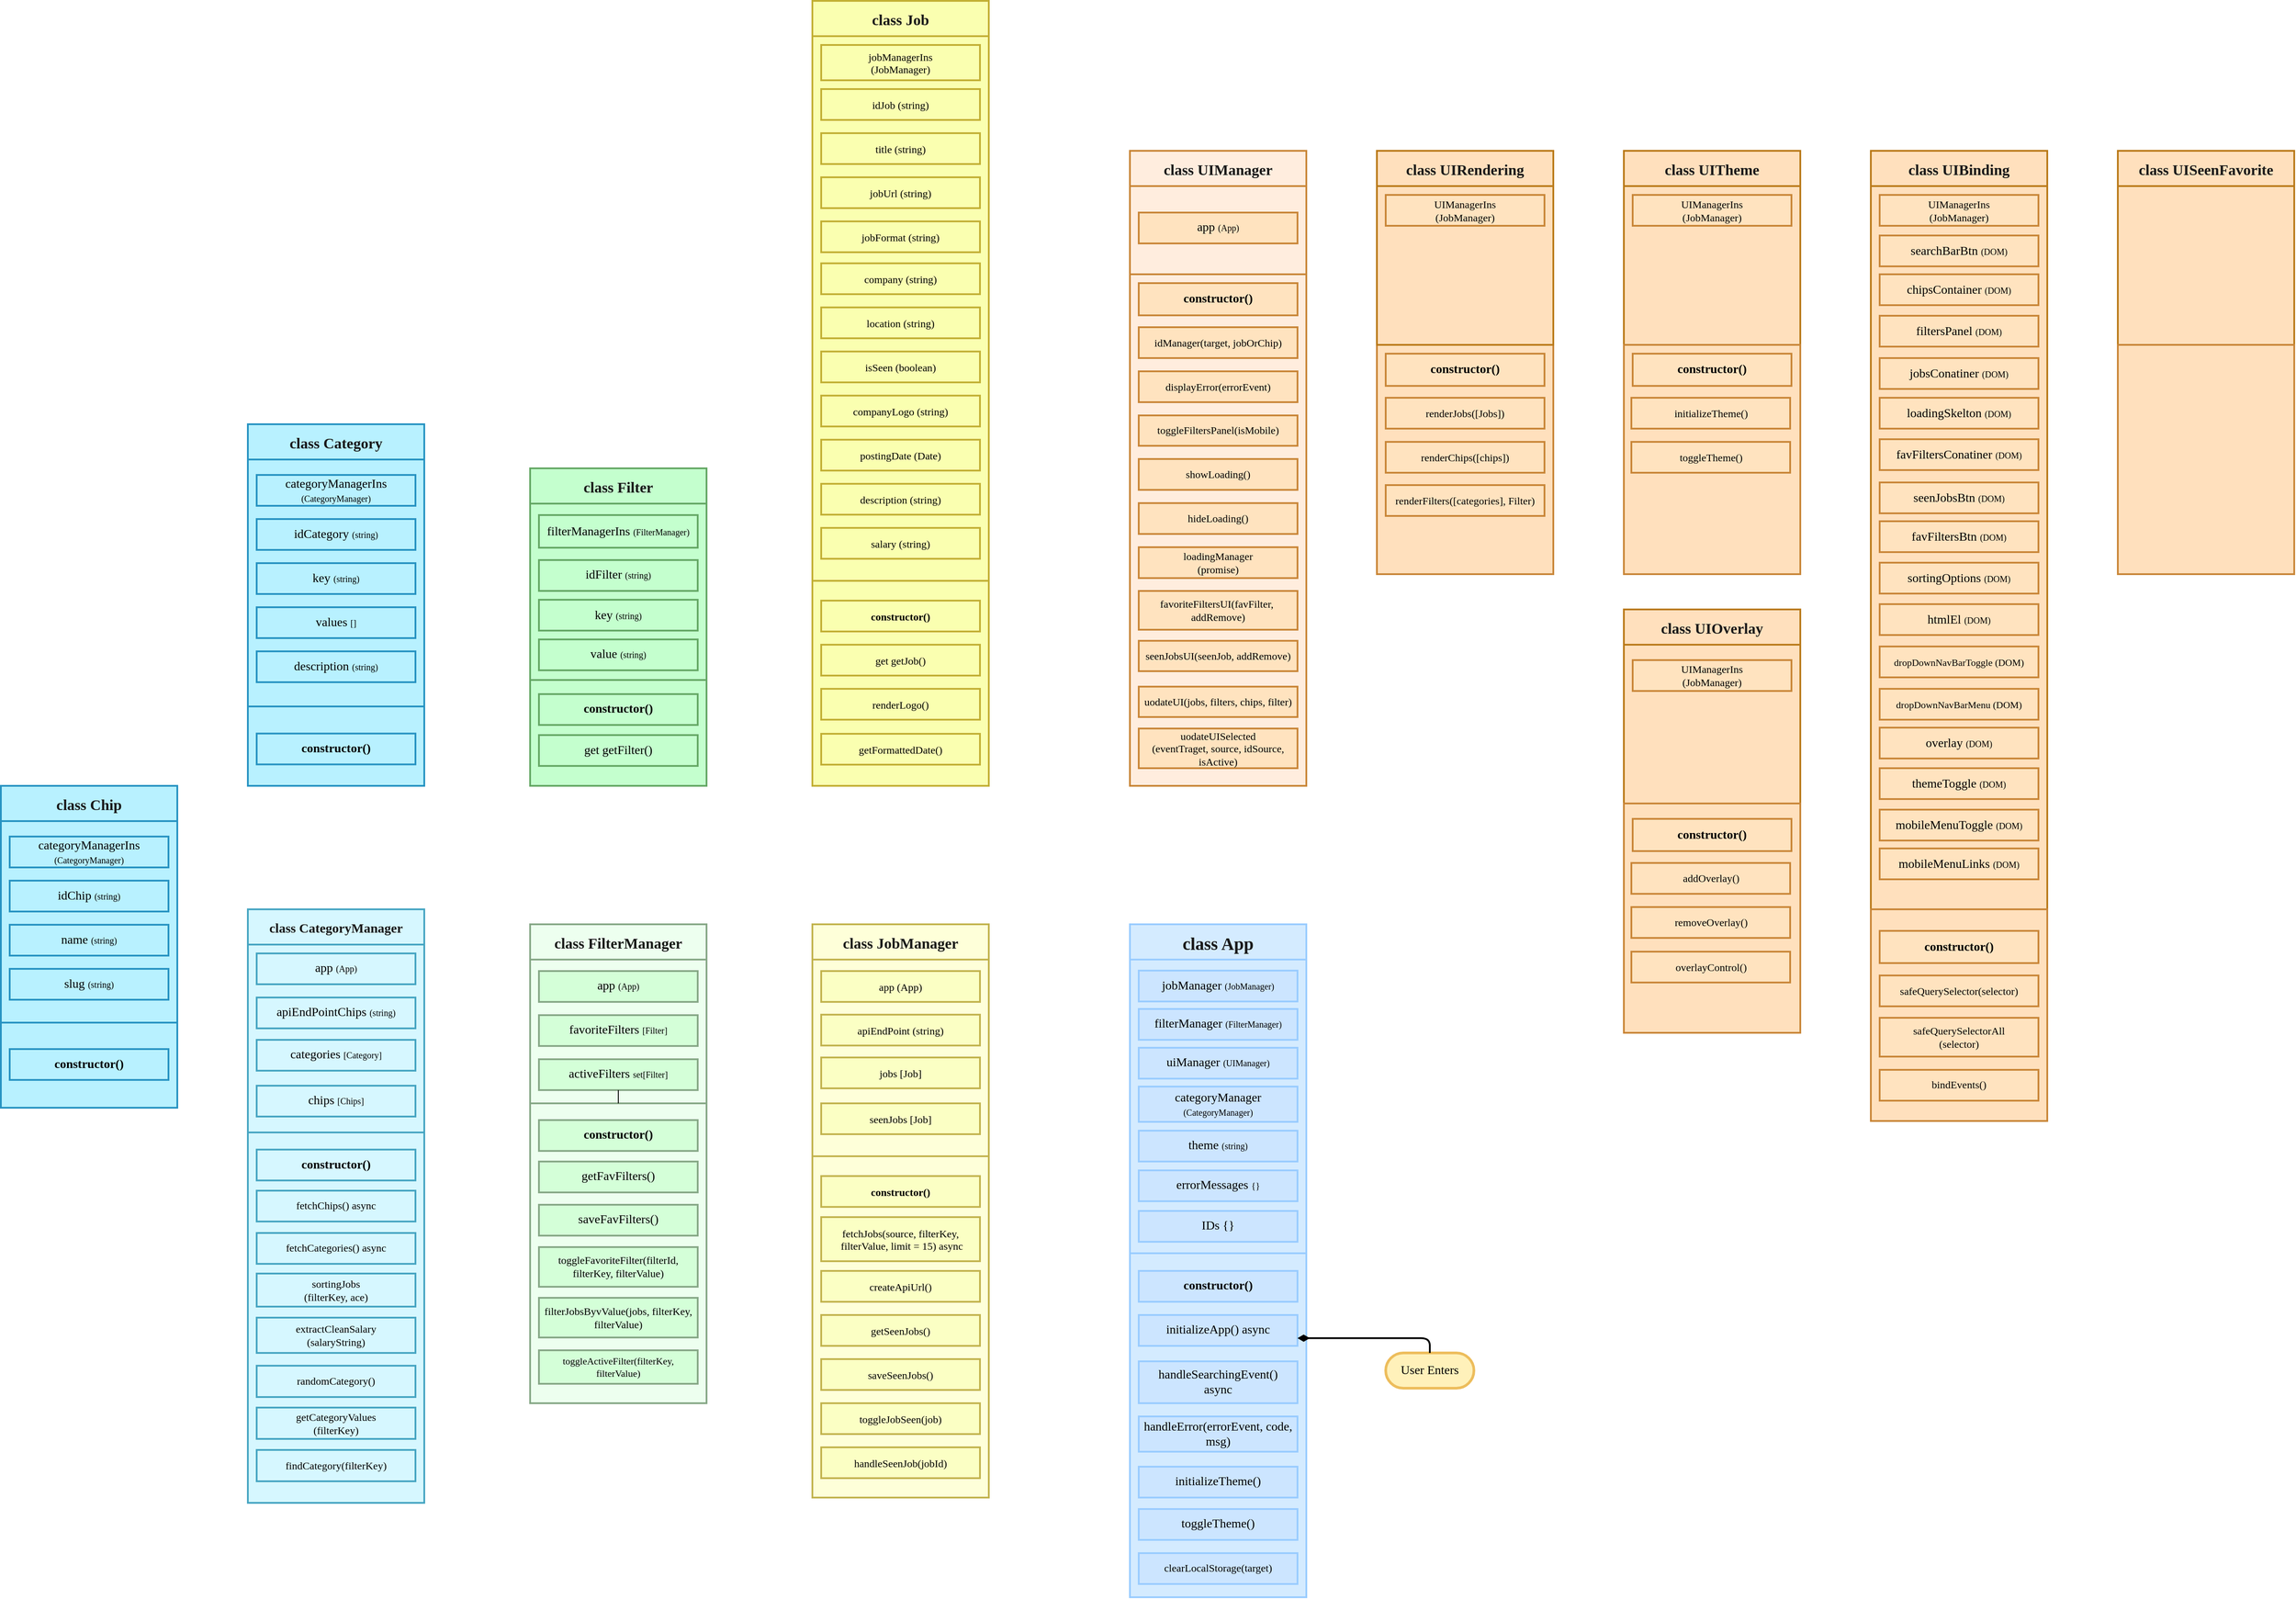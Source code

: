<mxfile>
    <diagram id="Zk3o1ert7jQMRY8QYvkC" name="Architecture">
        <mxGraphModel dx="3798" dy="3378" grid="1" gridSize="10" guides="1" tooltips="1" connect="1" arrows="1" fold="1" page="0" pageScale="1" pageWidth="850" pageHeight="1100" background="#ffffff" math="0" shadow="0">
            <root>
                <mxCell id="0"/>
                <mxCell id="1" parent="0"/>
                <mxCell id="23" value="" style="rounded=0;whiteSpace=wrap;html=1;strokeColor=#C98638;strokeWidth=2;fontSize=12;fontColor=#000000;fillColor=#FFE0BD;" vertex="1" parent="1">
                    <mxGeometry x="760" y="-499.99" width="200" height="260" as="geometry"/>
                </mxCell>
                <mxCell id="PUJ2-U9DMKelw8rk8hQW-1" value="class App" style="swimlane;fillColor=#D4EBFF;rounded=0;gradientColor=none;swimlaneFillColor=#D4EBFF;strokeWidth=2;strokeColor=#99CCFF;fontFamily=Parkinsans;fontColor=#1A1A1A;fontSize=20;fontStyle=1;startSize=40;fontSource=https%3A%2F%2Ffonts.googleapis.com%2Fcss%3Ffamily%3DParkinsans;" parent="1" vertex="1">
                    <mxGeometry x="480" y="157" width="200" height="373" as="geometry">
                        <mxRectangle width="100" height="30" as="alternateBounds"/>
                    </mxGeometry>
                </mxCell>
                <mxCell id="PUJ2-U9DMKelw8rk8hQW-2" value="&lt;span style=&quot;font-size: 14px;&quot;&gt;jobManager &lt;/span&gt;&lt;font style=&quot;font-size: 10px;&quot;&gt;(JobManager)&lt;/font&gt;" style="rounded=0;whiteSpace=wrap;html=1;strokeColor=#99CCFF;strokeWidth=2;fontFamily=Parkinsans;fontSize=12;fontColor=#000000;fillColor=#CCE5FF;gradientColor=none;fontSource=https%3A%2F%2Ffonts.googleapis.com%2Fcss%3Ffamily%3DParkinsans;" parent="PUJ2-U9DMKelw8rk8hQW-1" vertex="1">
                    <mxGeometry x="10" y="52.508" width="180" height="34.988" as="geometry"/>
                </mxCell>
                <mxCell id="PUJ2-U9DMKelw8rk8hQW-3" value="&lt;span style=&quot;font-size: 14px;&quot;&gt;filterManager&amp;nbsp;&lt;/span&gt;&lt;span style=&quot;font-size: 10px;&quot;&gt;(FilterManager)&lt;/span&gt;" style="rounded=0;whiteSpace=wrap;html=1;strokeColor=#99CCFF;strokeWidth=2;fontFamily=Parkinsans;fontSize=12;fontColor=#000000;fillColor=#CCE5FF;gradientColor=none;fontSource=https%3A%2F%2Ffonts.googleapis.com%2Fcss%3Ffamily%3DParkinsans;spacingLeft=0;spacingRight=0;spacingBottom=0;" parent="PUJ2-U9DMKelw8rk8hQW-1" vertex="1">
                    <mxGeometry x="10" y="95.998" width="180" height="34.988" as="geometry"/>
                </mxCell>
                <mxCell id="PUJ2-U9DMKelw8rk8hQW-4" value="&lt;span style=&quot;font-size: 14px;&quot;&gt;uiManager&amp;nbsp;&lt;/span&gt;&lt;span style=&quot;font-size: 10px;&quot;&gt;(UIManager)&lt;/span&gt;" style="rounded=0;whiteSpace=wrap;html=1;strokeColor=#99CCFF;strokeWidth=2;fontFamily=Parkinsans;fontSize=12;fontColor=#000000;fillColor=#CCE5FF;gradientColor=none;fontSource=https%3A%2F%2Ffonts.googleapis.com%2Fcss%3Ffamily%3DParkinsans;" parent="PUJ2-U9DMKelw8rk8hQW-1" vertex="1">
                    <mxGeometry x="10" y="139.998" width="180" height="34.988" as="geometry"/>
                </mxCell>
                <mxCell id="PUJ2-U9DMKelw8rk8hQW-5" value="&lt;span style=&quot;font-size: 14px;&quot;&gt;theme&amp;nbsp;&lt;/span&gt;&lt;span style=&quot;font-size: 10px;&quot;&gt;(string)&lt;/span&gt;" style="rounded=0;whiteSpace=wrap;html=1;strokeColor=#99CCFF;strokeWidth=2;fontFamily=Parkinsans;fontSize=12;fontColor=#000000;fillColor=#CCE5FF;gradientColor=none;fontSource=https%3A%2F%2Ffonts.googleapis.com%2Fcss%3Ffamily%3DParkinsans;" parent="PUJ2-U9DMKelw8rk8hQW-1" vertex="1">
                    <mxGeometry x="10" y="233.998" width="180" height="34.988" as="geometry"/>
                </mxCell>
                <mxCell id="PUJ2-U9DMKelw8rk8hQW-6" value="&lt;span style=&quot;font-size: 14px;&quot;&gt;errorMessages &lt;/span&gt;&lt;span style=&quot;font-size: 10px;&quot;&gt;{}&lt;/span&gt;" style="rounded=0;whiteSpace=wrap;html=1;strokeColor=#99CCFF;strokeWidth=2;fontFamily=Parkinsans;fontSize=12;fontColor=#000000;fillColor=#CCE5FF;gradientColor=none;fontSource=https%3A%2F%2Ffonts.googleapis.com%2Fcss%3Ffamily%3DParkinsans;" parent="PUJ2-U9DMKelw8rk8hQW-1" vertex="1">
                    <mxGeometry x="10" y="278.998" width="180" height="34.988" as="geometry"/>
                </mxCell>
                <mxCell id="PUJ2-U9DMKelw8rk8hQW-7" value="&lt;span style=&quot;font-size: 14px;&quot;&gt;categoryManager&lt;br&gt;&lt;/span&gt;&lt;span style=&quot;font-size: 10px;&quot;&gt;(CategoryManager)&lt;/span&gt;" style="rounded=0;whiteSpace=wrap;html=1;strokeColor=#99CCFF;strokeWidth=2;fontFamily=Parkinsans;fontSize=12;fontColor=#000000;fillColor=#CCE5FF;gradientColor=none;fontSource=https%3A%2F%2Ffonts.googleapis.com%2Fcss%3Ffamily%3DParkinsans;" parent="PUJ2-U9DMKelw8rk8hQW-1" vertex="1">
                    <mxGeometry x="10" y="184" width="180" height="40" as="geometry"/>
                </mxCell>
                <mxCell id="PUJ2-U9DMKelw8rk8hQW-8" value="&lt;span style=&quot;font-size: 14px;&quot;&gt;IDs {}&lt;/span&gt;" style="rounded=0;whiteSpace=wrap;html=1;strokeColor=#99CCFF;strokeWidth=2;fontFamily=Parkinsans;fontSize=12;fontColor=#000000;fillColor=#CCE5FF;gradientColor=none;fontSource=https%3A%2F%2Ffonts.googleapis.com%2Fcss%3Ffamily%3DParkinsans;" parent="PUJ2-U9DMKelw8rk8hQW-1" vertex="1">
                    <mxGeometry x="10" y="324.998" width="180" height="34.988" as="geometry"/>
                </mxCell>
                <mxCell id="PUJ2-U9DMKelw8rk8hQW-9" value="" style="rounded=0;whiteSpace=wrap;html=1;fillColor=#D4EBFF;strokeColor=#99CCFF;strokeWidth=2;" parent="1" vertex="1">
                    <mxGeometry x="480" y="530" width="200" height="390" as="geometry"/>
                </mxCell>
                <mxCell id="PUJ2-U9DMKelw8rk8hQW-10" value="&lt;span style=&quot;font-size: 14px;&quot;&gt;constructor()&lt;/span&gt;" style="rounded=0;whiteSpace=wrap;html=1;strokeColor=#99CCFF;strokeWidth=2;fontFamily=Parkinsans;fontSize=12;fontColor=#000000;fillColor=#CCE5FF;gradientColor=none;fontSource=https%3A%2F%2Ffonts.googleapis.com%2Fcss%3Ffamily%3DParkinsans;fontStyle=1" parent="1" vertex="1">
                    <mxGeometry x="490" y="549.998" width="180" height="34.988" as="geometry"/>
                </mxCell>
                <mxCell id="PUJ2-U9DMKelw8rk8hQW-11" value="&lt;span style=&quot;font-size: 14px; font-weight: normal;&quot;&gt;initializeApp() async&lt;/span&gt;" style="rounded=0;whiteSpace=wrap;html=1;strokeColor=#99CCFF;strokeWidth=2;fontFamily=Parkinsans;fontSize=12;fontColor=#000000;fillColor=#CCE5FF;gradientColor=none;fontSource=https%3A%2F%2Ffonts.googleapis.com%2Fcss%3Ffamily%3DParkinsans;fontStyle=1" parent="1" vertex="1">
                    <mxGeometry x="490" y="599.998" width="180" height="34.988" as="geometry"/>
                </mxCell>
                <mxCell id="PUJ2-U9DMKelw8rk8hQW-12" value="&lt;span style=&quot;font-size: 14px; font-weight: 400;&quot;&gt;handleError(errorEvent, code, msg)&lt;/span&gt;" style="rounded=0;whiteSpace=wrap;html=1;strokeColor=#99CCFF;strokeWidth=2;fontFamily=Parkinsans;fontSize=12;fontColor=#000000;fillColor=#CCE5FF;gradientColor=none;fontSource=https%3A%2F%2Ffonts.googleapis.com%2Fcss%3Ffamily%3DParkinsans;fontStyle=1" parent="1" vertex="1">
                    <mxGeometry x="490" y="714.99" width="180" height="40" as="geometry"/>
                </mxCell>
                <mxCell id="PUJ2-U9DMKelw8rk8hQW-13" value="&lt;span style=&quot;font-size: 14px; font-weight: 400;&quot;&gt;initializeTheme()&lt;/span&gt;" style="rounded=0;whiteSpace=wrap;html=1;strokeColor=#99CCFF;strokeWidth=2;fontFamily=Parkinsans;fontSize=12;fontColor=#000000;fillColor=#CCE5FF;gradientColor=none;fontSource=https%3A%2F%2Ffonts.googleapis.com%2Fcss%3Ffamily%3DParkinsans;fontStyle=1" parent="1" vertex="1">
                    <mxGeometry x="490" y="771.988" width="180" height="34.988" as="geometry"/>
                </mxCell>
                <mxCell id="PUJ2-U9DMKelw8rk8hQW-14" value="class JobManager" style="swimlane;fillColor=#FEFFD9;rounded=0;gradientColor=none;swimlaneFillColor=#FEFFD9;strokeWidth=2;strokeColor=#C2B34E;fontFamily=Parkinsans;fontColor=#1A1A1A;fontSize=17;fontStyle=1;startSize=40;fontSource=https%3A%2F%2Ffonts.googleapis.com%2Fcss%3Ffamily%3DParkinsans;" parent="1" vertex="1">
                    <mxGeometry x="120" y="157" width="200" height="643" as="geometry">
                        <mxRectangle width="100" height="30" as="alternateBounds"/>
                    </mxGeometry>
                </mxCell>
                <mxCell id="PUJ2-U9DMKelw8rk8hQW-15" value="apiEndPoint (string)" style="rounded=0;strokeWidth=2;fontFamily=Parkinsans;fontSize=12;fontSource=https%3A%2F%2Ffonts.googleapis.com%2Fcss%3Ffamily%3DParkinsans;fillColor=#FBFFC4;fontColor=#000000;strokeColor=#C2B34E;fontStyle=0;" parent="PUJ2-U9DMKelw8rk8hQW-14" vertex="1">
                    <mxGeometry x="10" y="102.458" width="180" height="34.988" as="geometry"/>
                </mxCell>
                <mxCell id="PUJ2-U9DMKelw8rk8hQW-16" value="app (App)" style="rounded=0;strokeWidth=2;fontFamily=Parkinsans;fontSize=12;fontSource=https%3A%2F%2Ffonts.googleapis.com%2Fcss%3Ffamily%3DParkinsans;fillColor=#FBFFC4;fontColor=#000000;strokeColor=#C2B34E;fontStyle=0;" parent="PUJ2-U9DMKelw8rk8hQW-14" vertex="1">
                    <mxGeometry x="10" y="52.998" width="180" height="34.988" as="geometry"/>
                </mxCell>
                <mxCell id="PUJ2-U9DMKelw8rk8hQW-17" value="seenJobs [Job]" style="rounded=0;strokeWidth=2;fontFamily=Parkinsans;fontSize=12;fontSource=https%3A%2F%2Ffonts.googleapis.com%2Fcss%3Ffamily%3DParkinsans;fillColor=#FBFFC4;fontColor=#000000;strokeColor=#C2B34E;fontStyle=0;" parent="PUJ2-U9DMKelw8rk8hQW-14" vertex="1">
                    <mxGeometry x="10" y="202.998" width="180" height="34.988" as="geometry"/>
                </mxCell>
                <mxCell id="PUJ2-U9DMKelw8rk8hQW-18" value="jobs [Job]" style="rounded=0;strokeWidth=2;fontFamily=Parkinsans;fontSize=12;fontSource=https%3A%2F%2Ffonts.googleapis.com%2Fcss%3Ffamily%3DParkinsans;fillColor=#FBFFC4;fontColor=#000000;strokeColor=#C2B34E;fontStyle=0;" parent="PUJ2-U9DMKelw8rk8hQW-14" vertex="1">
                    <mxGeometry x="10" y="150.998" width="180" height="34.988" as="geometry"/>
                </mxCell>
                <mxCell id="PUJ2-U9DMKelw8rk8hQW-19" value="" style="edgeStyle=none;fontFamily=Parkinsans;fontSize=14;fontColor=#000000;fontSource=https%3A%2F%2Ffonts.googleapis.com%2Fcss%3Ffamily%3DParkinsans;" parent="PUJ2-U9DMKelw8rk8hQW-14" edge="1">
                    <mxGeometry relative="1" as="geometry">
                        <mxPoint x="160" y="294.6" as="targetPoint"/>
                        <mxPoint x="160" y="294.6" as="sourcePoint"/>
                    </mxGeometry>
                </mxCell>
                <mxCell id="PUJ2-U9DMKelw8rk8hQW-20" value="" style="rounded=0;strokeColor=#C2B34E;strokeWidth=2;fontSize=12;fontColor=#000000;fillColor=#FEFFD9;" parent="PUJ2-U9DMKelw8rk8hQW-14" vertex="1">
                    <mxGeometry y="263" width="200" height="387" as="geometry"/>
                </mxCell>
                <mxCell id="PUJ2-U9DMKelw8rk8hQW-21" value="constructor()" style="rounded=0;strokeWidth=2;fontFamily=Parkinsans;fontSize=12;fontSource=https%3A%2F%2Ffonts.googleapis.com%2Fcss%3Ffamily%3DParkinsans;fillColor=#FBFFC4;fontColor=#000000;strokeColor=#C2B34E;fontStyle=1" parent="PUJ2-U9DMKelw8rk8hQW-14" vertex="1">
                    <mxGeometry x="10" y="285.438" width="180" height="34.988" as="geometry"/>
                </mxCell>
                <mxCell id="PUJ2-U9DMKelw8rk8hQW-22" value="fetchJobs(source, filterKey,&#10; filterValue, limit = 15) async" style="rounded=0;strokeWidth=2;fontFamily=Parkinsans;fontSize=12;fontSource=https%3A%2F%2Ffonts.googleapis.com%2Fcss%3Ffamily%3DParkinsans;fillColor=#FBFFC4;fontColor=#000000;strokeColor=#C2B34E;fontStyle=0;" parent="PUJ2-U9DMKelw8rk8hQW-14" vertex="1">
                    <mxGeometry x="10" y="332" width="180" height="50" as="geometry"/>
                </mxCell>
                <mxCell id="PUJ2-U9DMKelw8rk8hQW-23" value="getSeenJobs()" style="rounded=0;strokeWidth=2;fontFamily=Parkinsans;fontSize=12;fontSource=https%3A%2F%2Ffonts.googleapis.com%2Fcss%3Ffamily%3DParkinsans;fillColor=#FBFFC4;fontColor=#000000;strokeColor=#C2B34E;fontStyle=0;" parent="PUJ2-U9DMKelw8rk8hQW-14" vertex="1">
                    <mxGeometry x="10" y="442.998" width="180" height="34.988" as="geometry"/>
                </mxCell>
                <mxCell id="PUJ2-U9DMKelw8rk8hQW-24" value="saveSeenJobs()" style="rounded=0;strokeWidth=2;fontFamily=Parkinsans;fontSize=12;fontSource=https%3A%2F%2Ffonts.googleapis.com%2Fcss%3Ffamily%3DParkinsans;fillColor=#FBFFC4;fontColor=#000000;strokeColor=#C2B34E;fontStyle=0;" parent="PUJ2-U9DMKelw8rk8hQW-14" vertex="1">
                    <mxGeometry x="10" y="492.998" width="180" height="34.988" as="geometry"/>
                </mxCell>
                <mxCell id="PUJ2-U9DMKelw8rk8hQW-25" value="createApiUrl()" style="rounded=0;strokeWidth=2;fontFamily=Parkinsans;fontSize=12;fontSource=https%3A%2F%2Ffonts.googleapis.com%2Fcss%3Ffamily%3DParkinsans;fillColor=#FBFFC4;fontColor=#000000;strokeColor=#C2B34E;fontStyle=0;" parent="PUJ2-U9DMKelw8rk8hQW-14" vertex="1">
                    <mxGeometry x="10" y="393.008" width="180" height="34.988" as="geometry"/>
                </mxCell>
                <mxCell id="PUJ2-U9DMKelw8rk8hQW-28" value="toggleJobSeen(job)" style="rounded=0;strokeWidth=2;fontFamily=Parkinsans;fontSize=12;fontSource=https%3A%2F%2Ffonts.googleapis.com%2Fcss%3Ffamily%3DParkinsans;fillColor=#FBFFC4;fontColor=#000000;strokeColor=#C2B34E;fontStyle=0;" parent="PUJ2-U9DMKelw8rk8hQW-14" vertex="1">
                    <mxGeometry x="10" y="542.998" width="180" height="34.988" as="geometry"/>
                </mxCell>
                <mxCell id="PUJ2-U9DMKelw8rk8hQW-29" value="handleSeenJob(jobId)" style="rounded=0;strokeWidth=2;fontFamily=Parkinsans;fontSize=12;fontSource=https%3A%2F%2Ffonts.googleapis.com%2Fcss%3Ffamily%3DParkinsans;fillColor=#FBFFC4;fontColor=#000000;strokeColor=#C2B34E;fontStyle=0;" parent="PUJ2-U9DMKelw8rk8hQW-14" vertex="1">
                    <mxGeometry x="10" y="592.998" width="180" height="34.988" as="geometry"/>
                </mxCell>
                <mxCell id="PUJ2-U9DMKelw8rk8hQW-33" value="class FilterManager" style="swimlane;fillColor=#EDFFEF;rounded=0;gradientColor=none;swimlaneFillColor=#EDFFEF;strokeWidth=2;strokeColor=#87A887;fontFamily=Parkinsans;fontColor=#1A1A1A;fontSize=17;fontStyle=1;startSize=40;fontSource=https%3A%2F%2Ffonts.googleapis.com%2Fcss%3Ffamily%3DParkinsans;" parent="1" vertex="1">
                    <mxGeometry x="-200" y="157" width="200" height="203" as="geometry">
                        <mxRectangle width="100" height="30" as="alternateBounds"/>
                    </mxGeometry>
                </mxCell>
                <mxCell id="PUJ2-U9DMKelw8rk8hQW-34" value="&lt;span style=&quot;font-size: 14px;&quot;&gt;app&amp;nbsp;&lt;/span&gt;&lt;font style=&quot;font-size: 10px;&quot;&gt;(App)&lt;/font&gt;" style="rounded=0;whiteSpace=wrap;html=1;strokeWidth=2;fontFamily=Parkinsans;fontSize=12;fontSource=https%3A%2F%2Ffonts.googleapis.com%2Fcss%3Ffamily%3DParkinsans;fillColor=#D4FFD8;fontColor=#000000;strokeColor=#87A887;fontStyle=0" parent="PUJ2-U9DMKelw8rk8hQW-33" vertex="1">
                    <mxGeometry x="10" y="52.998" width="180" height="34.988" as="geometry"/>
                </mxCell>
                <mxCell id="PUJ2-U9DMKelw8rk8hQW-35" value="&lt;span style=&quot;font-size: 14px;&quot;&gt;favoriteFilters &lt;/span&gt;&lt;font style=&quot;font-size: 10px;&quot;&gt;[Filter]&lt;/font&gt;" style="rounded=0;whiteSpace=wrap;html=1;strokeWidth=2;fontFamily=Parkinsans;fontSize=12;fontSource=https%3A%2F%2Ffonts.googleapis.com%2Fcss%3Ffamily%3DParkinsans;fillColor=#D4FFD8;fontColor=#000000;strokeColor=#87A887;fontStyle=0" parent="PUJ2-U9DMKelw8rk8hQW-33" vertex="1">
                    <mxGeometry x="10" y="102.998" width="180" height="34.988" as="geometry"/>
                </mxCell>
                <mxCell id="PUJ2-U9DMKelw8rk8hQW-36" value="&lt;span style=&quot;font-size: 14px;&quot;&gt;activeFilters &lt;/span&gt;&lt;font style=&quot;font-size: 10px;&quot;&gt;set[Filter]&lt;/font&gt;" style="rounded=0;whiteSpace=wrap;html=1;strokeWidth=2;fontFamily=Parkinsans;fontSize=12;fontSource=https%3A%2F%2Ffonts.googleapis.com%2Fcss%3Ffamily%3DParkinsans;fillColor=#D4FFD8;fontColor=#000000;strokeColor=#87A887;fontStyle=0" parent="PUJ2-U9DMKelw8rk8hQW-33" vertex="1">
                    <mxGeometry x="10" y="152.998" width="180" height="34.988" as="geometry"/>
                </mxCell>
                <mxCell id="PUJ2-U9DMKelw8rk8hQW-37" value="" style="whiteSpace=wrap;html=1;fontSize=15;fillColor=#EDFFEF;strokeColor=#87A887;fontColor=#1A1A1A;fontStyle=1;startSize=40;rounded=0;gradientColor=none;swimlaneFillColor=#E8F0FF;strokeWidth=2;fontFamily=Parkinsans;fontSource=https%3A%2F%2Ffonts.googleapis.com%2Fcss%3Ffamily%3DParkinsans;" parent="1" vertex="1">
                    <mxGeometry x="-200" y="360" width="200" height="340" as="geometry"/>
                </mxCell>
                <mxCell id="PUJ2-U9DMKelw8rk8hQW-38" value="&lt;span style=&quot;font-size: 14px; font-weight: 700;&quot;&gt;constructor()&lt;/span&gt;" style="rounded=0;whiteSpace=wrap;html=1;strokeWidth=2;fontFamily=Parkinsans;fontSize=12;fontSource=https%3A%2F%2Ffonts.googleapis.com%2Fcss%3Ffamily%3DParkinsans;fillColor=#D4FFD8;fontColor=#000000;strokeColor=#87A887;" parent="1" vertex="1">
                    <mxGeometry x="-190" y="378.978" width="180" height="34.988" as="geometry"/>
                </mxCell>
                <mxCell id="PUJ2-U9DMKelw8rk8hQW-39" value="class Job" style="swimlane;fillColor=#FAFFB0;rounded=0;gradientColor=none;swimlaneFillColor=#FAFFB0;strokeWidth=2;strokeColor=#C2AF34;fontFamily=Parkinsans;fontColor=#1A1A1A;fontSize=17;fontStyle=1;startSize=40;fontSource=https%3A%2F%2Ffonts.googleapis.com%2Fcss%3Ffamily%3DParkinsans;" parent="1" vertex="1">
                    <mxGeometry x="120" y="-890" width="200" height="657.56" as="geometry">
                        <mxRectangle width="100" height="30" as="alternateBounds"/>
                    </mxGeometry>
                </mxCell>
                <mxCell id="PUJ2-U9DMKelw8rk8hQW-40" value="idJob (string)" style="rounded=0;strokeWidth=2;fontFamily=Parkinsans;fontSize=12;fontSource=https%3A%2F%2Ffonts.googleapis.com%2Fcss%3Ffamily%3DParkinsans;fillColor=#FAFFB0;fontColor=#000000;strokeColor=#C2AF34;fontStyle=0;" parent="PUJ2-U9DMKelw8rk8hQW-39" vertex="1">
                    <mxGeometry x="10" y="99.998" width="180" height="34.988" as="geometry"/>
                </mxCell>
                <mxCell id="PUJ2-U9DMKelw8rk8hQW-41" value="title (string)" style="rounded=0;strokeWidth=2;fontFamily=Parkinsans;fontSize=12;fontSource=https%3A%2F%2Ffonts.googleapis.com%2Fcss%3Ffamily%3DParkinsans;fillColor=#FAFFB0;fontColor=#000000;strokeColor=#C2AF34;fontStyle=0;" parent="PUJ2-U9DMKelw8rk8hQW-39" vertex="1">
                    <mxGeometry x="10" y="149.998" width="180" height="34.988" as="geometry"/>
                </mxCell>
                <mxCell id="PUJ2-U9DMKelw8rk8hQW-42" value="company (string)" style="rounded=0;strokeWidth=2;fontFamily=Parkinsans;fontSize=12;fontSource=https%3A%2F%2Ffonts.googleapis.com%2Fcss%3Ffamily%3DParkinsans;fillColor=#FAFFB0;fontColor=#000000;strokeColor=#C2AF34;fontStyle=0;" parent="PUJ2-U9DMKelw8rk8hQW-39" vertex="1">
                    <mxGeometry x="10" y="297.558" width="180" height="34.988" as="geometry"/>
                </mxCell>
                <mxCell id="PUJ2-U9DMKelw8rk8hQW-43" value="location (string)" style="rounded=0;strokeWidth=2;fontFamily=Parkinsans;fontSize=12;fontSource=https%3A%2F%2Ffonts.googleapis.com%2Fcss%3Ffamily%3DParkinsans;fillColor=#FAFFB0;fontColor=#000000;strokeColor=#C2AF34;fontStyle=0;" parent="PUJ2-U9DMKelw8rk8hQW-39" vertex="1">
                    <mxGeometry x="10" y="347.558" width="180" height="34.988" as="geometry"/>
                </mxCell>
                <mxCell id="PUJ2-U9DMKelw8rk8hQW-44" value="isSeen (boolean)" style="rounded=0;strokeWidth=2;fontFamily=Parkinsans;fontSize=12;fontSource=https%3A%2F%2Ffonts.googleapis.com%2Fcss%3Ffamily%3DParkinsans;fillColor=#FAFFB0;fontColor=#000000;strokeColor=#C2AF34;fontStyle=0;" parent="PUJ2-U9DMKelw8rk8hQW-39" vertex="1">
                    <mxGeometry x="10" y="397.558" width="180" height="34.988" as="geometry"/>
                </mxCell>
                <mxCell id="PUJ2-U9DMKelw8rk8hQW-45" value="companyLogo (string)" style="rounded=0;strokeWidth=2;fontFamily=Parkinsans;fontSize=12;fontSource=https%3A%2F%2Ffonts.googleapis.com%2Fcss%3Ffamily%3DParkinsans;fillColor=#FAFFB0;fontColor=#000000;strokeColor=#C2AF34;fontStyle=0;" parent="PUJ2-U9DMKelw8rk8hQW-39" vertex="1">
                    <mxGeometry x="10" y="447.558" width="180" height="34.988" as="geometry"/>
                </mxCell>
                <mxCell id="PUJ2-U9DMKelw8rk8hQW-46" value="postingDate (Date)" style="rounded=0;strokeWidth=2;fontFamily=Parkinsans;fontSize=12;fontSource=https%3A%2F%2Ffonts.googleapis.com%2Fcss%3Ffamily%3DParkinsans;fillColor=#FAFFB0;fontColor=#000000;strokeColor=#C2AF34;fontStyle=0;" parent="PUJ2-U9DMKelw8rk8hQW-39" vertex="1">
                    <mxGeometry x="10" y="497.558" width="180" height="34.988" as="geometry"/>
                </mxCell>
                <mxCell id="PUJ2-U9DMKelw8rk8hQW-47" value="jobUrl (string)" style="rounded=0;strokeWidth=2;fontFamily=Parkinsans;fontSize=12;fontSource=https%3A%2F%2Ffonts.googleapis.com%2Fcss%3Ffamily%3DParkinsans;fillColor=#FAFFB0;fontColor=#000000;strokeColor=#C2AF34;fontStyle=0;" parent="PUJ2-U9DMKelw8rk8hQW-39" vertex="1">
                    <mxGeometry x="10" y="200.008" width="180" height="34.988" as="geometry"/>
                </mxCell>
                <mxCell id="PUJ2-U9DMKelw8rk8hQW-48" value="jobFormat (string)" style="rounded=0;strokeWidth=2;fontFamily=Parkinsans;fontSize=12;fontSource=https%3A%2F%2Ffonts.googleapis.com%2Fcss%3Ffamily%3DParkinsans;fillColor=#FAFFB0;fontColor=#000000;strokeColor=#C2AF34;fontStyle=0;" parent="PUJ2-U9DMKelw8rk8hQW-39" vertex="1">
                    <mxGeometry x="10" y="250.008" width="180" height="34.988" as="geometry"/>
                </mxCell>
                <mxCell id="PUJ2-U9DMKelw8rk8hQW-49" value="description (string)" style="rounded=0;strokeWidth=2;fontFamily=Parkinsans;fontSize=12;fontSource=https%3A%2F%2Ffonts.googleapis.com%2Fcss%3Ffamily%3DParkinsans;fillColor=#FAFFB0;fontColor=#000000;strokeColor=#C2AF34;fontStyle=0;" parent="PUJ2-U9DMKelw8rk8hQW-39" vertex="1">
                    <mxGeometry x="10" y="547.558" width="180" height="34.988" as="geometry"/>
                </mxCell>
                <mxCell id="PUJ2-U9DMKelw8rk8hQW-50" value="salary (string)" style="rounded=0;strokeWidth=2;fontFamily=Parkinsans;fontSize=12;fontSource=https%3A%2F%2Ffonts.googleapis.com%2Fcss%3Ffamily%3DParkinsans;fillColor=#FAFFB0;fontColor=#000000;strokeColor=#C2AF34;fontStyle=0;" parent="PUJ2-U9DMKelw8rk8hQW-39" vertex="1">
                    <mxGeometry x="10" y="597.558" width="180" height="34.988" as="geometry"/>
                </mxCell>
                <mxCell id="PUJ2-U9DMKelw8rk8hQW-51" value="jobManagerIns&#10;(JobManager)" style="rounded=0;strokeWidth=2;fontFamily=Parkinsans;fontSize=12;fontSource=https%3A%2F%2Ffonts.googleapis.com%2Fcss%3Ffamily%3DParkinsans;fillColor=#FAFFB0;fontColor=#000000;strokeColor=#C2AF34;fontStyle=0;" parent="PUJ2-U9DMKelw8rk8hQW-39" vertex="1">
                    <mxGeometry x="10" y="50" width="180" height="40" as="geometry"/>
                </mxCell>
                <mxCell id="PUJ2-U9DMKelw8rk8hQW-52" value="" style="edgeStyle=none;fontFamily=Parkinsans;fontSize=14;fontColor=#000000;fontSource=https%3A%2F%2Ffonts.googleapis.com%2Fcss%3Ffamily%3DParkinsans;" parent="1" edge="1">
                    <mxGeometry relative="1" as="geometry">
                        <mxPoint x="280" y="-200.83" as="targetPoint"/>
                        <mxPoint x="280" y="-200.83" as="sourcePoint"/>
                    </mxGeometry>
                </mxCell>
                <mxCell id="PUJ2-U9DMKelw8rk8hQW-53" value="" style="rounded=0;strokeColor=#C2AF34;strokeWidth=2;fontSize=12;fontColor=#000000;fillColor=#FAFFB0;" parent="1" vertex="1">
                    <mxGeometry x="120" y="-232.43" width="200" height="232.44" as="geometry"/>
                </mxCell>
                <mxCell id="PUJ2-U9DMKelw8rk8hQW-54" value="constructor()" style="rounded=0;strokeWidth=2;fontFamily=Parkinsans;fontSize=12;fontSource=https%3A%2F%2Ffonts.googleapis.com%2Fcss%3Ffamily%3DParkinsans;fillColor=#FAFFB0;fontColor=#000000;strokeColor=#C2AF34;fontStyle=1" parent="1" vertex="1">
                    <mxGeometry x="130" y="-209.992" width="180" height="34.988" as="geometry"/>
                </mxCell>
                <mxCell id="PUJ2-U9DMKelw8rk8hQW-55" value="class Filter" style="swimlane;fillColor=#C4FFCE;rounded=0;gradientColor=none;swimlaneFillColor=#C4FFCE;strokeWidth=2;strokeColor=#65A865;fontFamily=Parkinsans;fontColor=#1A1A1A;fontSize=17;fontStyle=1;startSize=40;fontSource=https%3A%2F%2Ffonts.googleapis.com%2Fcss%3Ffamily%3DParkinsans;" parent="1" vertex="1">
                    <mxGeometry x="-200" y="-360" width="200" height="243.99" as="geometry">
                        <mxRectangle width="100" height="30" as="alternateBounds"/>
                    </mxGeometry>
                </mxCell>
                <mxCell id="PUJ2-U9DMKelw8rk8hQW-56" value="&lt;span style=&quot;font-size: 14px;&quot;&gt;idFilter &lt;/span&gt;&lt;font style=&quot;font-size: 10px;&quot;&gt;(string)&lt;/font&gt;" style="rounded=0;whiteSpace=wrap;html=1;strokeWidth=2;fontFamily=Parkinsans;fontSize=12;fontSource=https%3A%2F%2Ffonts.googleapis.com%2Fcss%3Ffamily%3DParkinsans;fillColor=#C4FFCE;fontColor=#000000;strokeColor=#65A865;fontStyle=0" parent="PUJ2-U9DMKelw8rk8hQW-55" vertex="1">
                    <mxGeometry x="10" y="103.998" width="180" height="34.988" as="geometry"/>
                </mxCell>
                <mxCell id="PUJ2-U9DMKelw8rk8hQW-57" value="&lt;span style=&quot;font-size: 14px;&quot;&gt;key&amp;nbsp;&lt;/span&gt;&lt;font style=&quot;font-size: 10px;&quot;&gt;(string)&lt;/font&gt;" style="rounded=0;whiteSpace=wrap;html=1;strokeWidth=2;fontFamily=Parkinsans;fontSize=12;fontSource=https%3A%2F%2Ffonts.googleapis.com%2Fcss%3Ffamily%3DParkinsans;fillColor=#C4FFCE;fontColor=#000000;strokeColor=#65A865;fontStyle=0" parent="PUJ2-U9DMKelw8rk8hQW-55" vertex="1">
                    <mxGeometry x="10" y="149.018" width="180" height="34.988" as="geometry"/>
                </mxCell>
                <mxCell id="PUJ2-U9DMKelw8rk8hQW-58" value="&lt;span style=&quot;font-size: 14px;&quot;&gt;value&amp;nbsp;&lt;/span&gt;&lt;font style=&quot;font-size: 10px;&quot;&gt;(string)&lt;/font&gt;" style="rounded=0;whiteSpace=wrap;html=1;strokeWidth=2;fontFamily=Parkinsans;fontSize=12;fontSource=https%3A%2F%2Ffonts.googleapis.com%2Fcss%3Ffamily%3DParkinsans;fillColor=#C4FFCE;fontColor=#000000;strokeColor=#65A865;fontStyle=0" parent="PUJ2-U9DMKelw8rk8hQW-55" vertex="1">
                    <mxGeometry x="10" y="193.998" width="180" height="34.988" as="geometry"/>
                </mxCell>
                <mxCell id="PUJ2-U9DMKelw8rk8hQW-59" value="&lt;span style=&quot;font-size: 14px;&quot;&gt;filterManagerIns &lt;/span&gt;&lt;font style=&quot;font-size: 10px;&quot;&gt;(FilterManager)&lt;/font&gt;" style="rounded=0;whiteSpace=wrap;html=1;strokeWidth=2;fontFamily=Parkinsans;fontSize=12;fontSource=https%3A%2F%2Ffonts.googleapis.com%2Fcss%3Ffamily%3DParkinsans;fillColor=#C4FFCE;fontColor=#000000;strokeColor=#65A865;fontStyle=0" parent="PUJ2-U9DMKelw8rk8hQW-55" vertex="1">
                    <mxGeometry x="10" y="53" width="180" height="37" as="geometry"/>
                </mxCell>
                <mxCell id="PUJ2-U9DMKelw8rk8hQW-60" value="" style="whiteSpace=wrap;html=1;fontSize=15;fillColor=#C4FFCE;strokeColor=#65A865;fontColor=#1A1A1A;fontStyle=1;startSize=40;rounded=0;gradientColor=none;swimlaneFillColor=#E8F0FF;strokeWidth=2;fontFamily=Parkinsans;fontSource=https%3A%2F%2Ffonts.googleapis.com%2Fcss%3Ffamily%3DParkinsans;" parent="1" vertex="1">
                    <mxGeometry x="-200" y="-120" width="200" height="120" as="geometry"/>
                </mxCell>
                <mxCell id="PUJ2-U9DMKelw8rk8hQW-61" value="&lt;span style=&quot;font-size: 14px; font-weight: 700;&quot;&gt;constructor()&lt;/span&gt;" style="rounded=0;whiteSpace=wrap;html=1;strokeWidth=2;fontFamily=Parkinsans;fontSize=12;fontSource=https%3A%2F%2Ffonts.googleapis.com%2Fcss%3Ffamily%3DParkinsans;fillColor=#C4FFCE;fontColor=#000000;strokeColor=#65A865;" parent="1" vertex="1">
                    <mxGeometry x="-190" y="-104.002" width="180" height="34.988" as="geometry"/>
                </mxCell>
                <mxCell id="PUJ2-U9DMKelw8rk8hQW-62" value="class CategoryManager" style="swimlane;fillColor=#D6F7FF;rounded=0;gradientColor=none;swimlaneFillColor=#D6F7FF;strokeWidth=2;strokeColor=#46A5C2;fontFamily=Parkinsans;fontColor=#1A1A1A;fontSize=15;fontStyle=1;startSize=40;fontSource=https%3A%2F%2Ffonts.googleapis.com%2Fcss%3Ffamily%3DParkinsans;" parent="1" vertex="1">
                    <mxGeometry x="-520" y="140" width="200" height="260" as="geometry">
                        <mxRectangle width="100" height="30" as="alternateBounds"/>
                    </mxGeometry>
                </mxCell>
                <mxCell id="PUJ2-U9DMKelw8rk8hQW-63" value="&lt;font style=&quot;font-size: 14px;&quot;&gt;categories&amp;nbsp;&lt;/font&gt;&lt;font style=&quot;font-size: 10px;&quot;&gt;[Category]&lt;/font&gt;" style="rounded=0;whiteSpace=wrap;html=1;strokeWidth=2;fontFamily=Parkinsans;fontSize=12;fontSource=https%3A%2F%2Ffonts.googleapis.com%2Fcss%3Ffamily%3DParkinsans;fillColor=#D6F7FF;fontColor=#000000;strokeColor=#46A5C2;" parent="PUJ2-U9DMKelw8rk8hQW-62" vertex="1">
                    <mxGeometry x="10" y="147.998" width="180" height="34.988" as="geometry"/>
                </mxCell>
                <mxCell id="PUJ2-U9DMKelw8rk8hQW-64" value="&lt;font style=&quot;font-size: 14px;&quot;&gt;apiEndPointChips&amp;nbsp;&lt;/font&gt;&lt;font style=&quot;font-size: 10px;&quot;&gt;(string)&lt;/font&gt;" style="rounded=0;whiteSpace=wrap;html=1;strokeWidth=2;fontFamily=Parkinsans;fontSize=12;fontSource=https%3A%2F%2Ffonts.googleapis.com%2Fcss%3Ffamily%3DParkinsans;fillColor=#D6F7FF;fontColor=#000000;strokeColor=#46A5C2;" parent="PUJ2-U9DMKelw8rk8hQW-62" vertex="1">
                    <mxGeometry x="10" y="99.998" width="180" height="34.988" as="geometry"/>
                </mxCell>
                <mxCell id="PUJ2-U9DMKelw8rk8hQW-65" value="&lt;font style=&quot;font-size: 14px;&quot;&gt;app&amp;nbsp;&lt;/font&gt;&lt;font style=&quot;font-size: 10px;&quot;&gt;(App)&lt;/font&gt;" style="rounded=0;whiteSpace=wrap;html=1;strokeWidth=2;fontFamily=Parkinsans;fontSize=12;fontSource=https%3A%2F%2Ffonts.googleapis.com%2Fcss%3Ffamily%3DParkinsans;fillColor=#D6F7FF;fontColor=#000000;strokeColor=#46A5C2;" parent="PUJ2-U9DMKelw8rk8hQW-62" vertex="1">
                    <mxGeometry x="10" y="49.998" width="180" height="34.988" as="geometry"/>
                </mxCell>
                <mxCell id="PUJ2-U9DMKelw8rk8hQW-66" value="&lt;font style=&quot;font-size: 14px;&quot;&gt;chips&amp;nbsp;&lt;/font&gt;&lt;font style=&quot;font-size: 10px;&quot;&gt;[Chips]&lt;/font&gt;" style="rounded=0;whiteSpace=wrap;html=1;strokeWidth=2;fontFamily=Parkinsans;fontSize=12;fontSource=https%3A%2F%2Ffonts.googleapis.com%2Fcss%3Ffamily%3DParkinsans;fillColor=#D6F7FF;fontColor=#000000;strokeColor=#46A5C2;" parent="PUJ2-U9DMKelw8rk8hQW-62" vertex="1">
                    <mxGeometry x="10" y="199.998" width="180" height="34.988" as="geometry"/>
                </mxCell>
                <mxCell id="PUJ2-U9DMKelw8rk8hQW-67" style="edgeStyle=none;html=1;fontFamily=Parkinsans;fontSize=14;fontColor=#000000;fontSource=https%3A%2F%2Ffonts.googleapis.com%2Fcss%3Ffamily%3DParkinsans;" parent="1" edge="1">
                    <mxGeometry relative="1" as="geometry">
                        <mxPoint x="-360" y="424.6" as="targetPoint"/>
                        <mxPoint x="-360" y="424.6" as="sourcePoint"/>
                    </mxGeometry>
                </mxCell>
                <mxCell id="PUJ2-U9DMKelw8rk8hQW-68" value="" style="rounded=0;whiteSpace=wrap;html=1;strokeColor=#46A5C2;strokeWidth=2;fontSize=12;fontColor=#000000;fillColor=#D6F7FF;" parent="1" vertex="1">
                    <mxGeometry x="-520" y="393" width="200" height="420" as="geometry"/>
                </mxCell>
                <mxCell id="PUJ2-U9DMKelw8rk8hQW-69" value="&lt;span style=&quot;font-size: 14px; font-weight: 700;&quot;&gt;constructor()&lt;/span&gt;" style="rounded=0;whiteSpace=wrap;html=1;strokeWidth=2;fontFamily=Parkinsans;fontSize=12;fontSource=https%3A%2F%2Ffonts.googleapis.com%2Fcss%3Ffamily%3DParkinsans;fillColor=#D6F7FF;fontColor=#000000;strokeColor=#46A5C2;" parent="1" vertex="1">
                    <mxGeometry x="-510" y="412.438" width="180" height="34.988" as="geometry"/>
                </mxCell>
                <mxCell id="PUJ2-U9DMKelw8rk8hQW-70" value="class Category" style="swimlane;fillColor=#B8F1FF;rounded=0;gradientColor=none;swimlaneFillColor=#B8F1FF;strokeWidth=2;strokeColor=#2793C2;fontFamily=Parkinsans;fontColor=#1A1A1A;fontSize=17;fontStyle=1;startSize=40;fontSource=https%3A%2F%2Ffonts.googleapis.com%2Fcss%3Ffamily%3DParkinsans;" parent="1" vertex="1">
                    <mxGeometry x="-520" y="-410" width="200" height="320" as="geometry">
                        <mxRectangle width="100" height="30" as="alternateBounds"/>
                    </mxGeometry>
                </mxCell>
                <mxCell id="PUJ2-U9DMKelw8rk8hQW-71" value="&lt;span style=&quot;font-size: 14px;&quot;&gt;idCategory&amp;nbsp;&lt;/span&gt;&lt;font style=&quot;font-size: 10px;&quot;&gt;(string)&lt;/font&gt;" style="rounded=0;whiteSpace=wrap;html=1;strokeWidth=2;fontFamily=Parkinsans;fontSize=12;fontSource=https%3A%2F%2Ffonts.googleapis.com%2Fcss%3Ffamily%3DParkinsans;fillColor=#B8F1FF;fontColor=#000000;strokeColor=#2793C2;" parent="PUJ2-U9DMKelw8rk8hQW-70" vertex="1">
                    <mxGeometry x="10" y="107.508" width="180" height="34.988" as="geometry"/>
                </mxCell>
                <mxCell id="PUJ2-U9DMKelw8rk8hQW-72" value="&lt;font style=&quot;font-size: 14px;&quot;&gt;key&amp;nbsp;&lt;/font&gt;&lt;font style=&quot;font-size: 10px;&quot;&gt;(string)&lt;/font&gt;" style="rounded=0;whiteSpace=wrap;html=1;strokeWidth=2;fontFamily=Parkinsans;fontSize=12;fontSource=https%3A%2F%2Ffonts.googleapis.com%2Fcss%3Ffamily%3DParkinsans;fillColor=#B8F1FF;fontColor=#000000;strokeColor=#2793C2;" parent="PUJ2-U9DMKelw8rk8hQW-70" vertex="1">
                    <mxGeometry x="10" y="157.508" width="180" height="34.988" as="geometry"/>
                </mxCell>
                <mxCell id="PUJ2-U9DMKelw8rk8hQW-73" value="&lt;span style=&quot;font-size: 14px;&quot;&gt;description&amp;nbsp;&lt;/span&gt;&lt;font style=&quot;font-size: 10px;&quot;&gt;(string)&lt;/font&gt;" style="rounded=0;whiteSpace=wrap;html=1;strokeWidth=2;fontFamily=Parkinsans;fontSize=12;fontSource=https%3A%2F%2Ffonts.googleapis.com%2Fcss%3Ffamily%3DParkinsans;fillColor=#B8F1FF;fontColor=#000000;strokeColor=#2793C2;" parent="PUJ2-U9DMKelw8rk8hQW-70" vertex="1">
                    <mxGeometry x="10" y="257.508" width="180" height="34.988" as="geometry"/>
                </mxCell>
                <mxCell id="PUJ2-U9DMKelw8rk8hQW-74" value="&lt;span style=&quot;font-size: 14px;&quot;&gt;categoryManagerIns&lt;br&gt;&lt;/span&gt;&lt;font style=&quot;font-size: 10px;&quot;&gt;(CategoryManager)&lt;/font&gt;" style="rounded=0;whiteSpace=wrap;html=1;strokeWidth=2;fontFamily=Parkinsans;fontSize=12;fontSource=https%3A%2F%2Ffonts.googleapis.com%2Fcss%3Ffamily%3DParkinsans;fillColor=#B8F1FF;fontColor=#000000;strokeColor=#2793C2;" parent="PUJ2-U9DMKelw8rk8hQW-70" vertex="1">
                    <mxGeometry x="10" y="57.508" width="180" height="34.988" as="geometry"/>
                </mxCell>
                <mxCell id="PUJ2-U9DMKelw8rk8hQW-75" value="&lt;span style=&quot;font-size: 14px;&quot;&gt;values&amp;nbsp;&lt;/span&gt;&lt;span style=&quot;font-size: 10px;&quot;&gt;[]&lt;/span&gt;" style="rounded=0;whiteSpace=wrap;html=1;strokeWidth=2;fontFamily=Parkinsans;fontSize=12;fontSource=https%3A%2F%2Ffonts.googleapis.com%2Fcss%3Ffamily%3DParkinsans;fillColor=#B8F1FF;fontColor=#000000;strokeColor=#2793C2;" parent="PUJ2-U9DMKelw8rk8hQW-70" vertex="1">
                    <mxGeometry x="10" y="207.508" width="180" height="34.988" as="geometry"/>
                </mxCell>
                <mxCell id="PUJ2-U9DMKelw8rk8hQW-76" value="" style="rounded=0;whiteSpace=wrap;html=1;strokeColor=#2793C2;strokeWidth=2;fontSize=12;fontColor=#000000;fillColor=#B8F1FF;" parent="1" vertex="1">
                    <mxGeometry x="-520" y="-90" width="200" height="90" as="geometry"/>
                </mxCell>
                <mxCell id="PUJ2-U9DMKelw8rk8hQW-77" value="&lt;span style=&quot;font-size: 14px; font-weight: 700;&quot;&gt;constructor()&lt;/span&gt;" style="rounded=0;whiteSpace=wrap;html=1;strokeWidth=2;fontFamily=Parkinsans;fontSize=12;fontSource=https%3A%2F%2Ffonts.googleapis.com%2Fcss%3Ffamily%3DParkinsans;fillColor=#B8F1FF;fontColor=#000000;strokeColor=#2793C2;" parent="1" vertex="1">
                    <mxGeometry x="-510" y="-59.282" width="180" height="34.988" as="geometry"/>
                </mxCell>
                <mxCell id="PUJ2-U9DMKelw8rk8hQW-78" value="class UIManager" style="swimlane;fillColor=#FFEDDE;rounded=0;gradientColor=none;swimlaneFillColor=#FFEDDE;strokeWidth=2;strokeColor=#C98638;fontFamily=Parkinsans;fontColor=#1A1A1A;fontSize=17;fontStyle=1;startSize=40;fontSource=https%3A%2F%2Ffonts.googleapis.com%2Fcss%3Ffamily%3DParkinsans;" parent="1" vertex="1">
                    <mxGeometry x="480" y="-719.99" width="200" height="140" as="geometry">
                        <mxRectangle width="100" height="30" as="alternateBounds"/>
                    </mxGeometry>
                </mxCell>
                <mxCell id="PUJ2-U9DMKelw8rk8hQW-79" value="&lt;span style=&quot;font-size: 14px;&quot;&gt;app&amp;nbsp;&lt;/span&gt;&lt;font style=&quot;font-size: 10px;&quot;&gt;(App)&lt;/font&gt;" style="rounded=0;whiteSpace=wrap;html=1;strokeWidth=2;fontFamily=Parkinsans;fontSize=12;fontSource=https%3A%2F%2Ffonts.googleapis.com%2Fcss%3Ffamily%3DParkinsans;fillColor=#FFE3BF;fontColor=#000000;strokeColor=#C98638;" parent="PUJ2-U9DMKelw8rk8hQW-78" vertex="1">
                    <mxGeometry x="10" y="69.988" width="180" height="34.988" as="geometry"/>
                </mxCell>
                <mxCell id="PUJ2-U9DMKelw8rk8hQW-88" value="" style="rounded=0;whiteSpace=wrap;html=1;strokeColor=#C98638;strokeWidth=2;fontSize=12;fontColor=#000000;fillColor=#FFEDDE;" parent="1" vertex="1">
                    <mxGeometry x="480" y="-579.99" width="200" height="580" as="geometry"/>
                </mxCell>
                <mxCell id="PUJ2-U9DMKelw8rk8hQW-90" value="get getJob()" style="rounded=0;strokeWidth=2;fontFamily=Parkinsans;fontSize=12;fontSource=https%3A%2F%2Ffonts.googleapis.com%2Fcss%3Ffamily%3DParkinsans;fillColor=#FAFFB0;fontColor=#000000;strokeColor=#C2AF34;fontStyle=0;" parent="1" vertex="1">
                    <mxGeometry x="130" y="-159.992" width="180" height="34.988" as="geometry"/>
                </mxCell>
                <mxCell id="PUJ2-U9DMKelw8rk8hQW-91" value="renderLogo()" style="rounded=0;strokeWidth=2;fontFamily=Parkinsans;fontSize=12;fontSource=https%3A%2F%2Ffonts.googleapis.com%2Fcss%3Ffamily%3DParkinsans;fillColor=#FAFFB0;fontColor=#000000;strokeColor=#C2AF34;fontStyle=0;" parent="1" vertex="1">
                    <mxGeometry x="130" y="-109.992" width="180" height="34.988" as="geometry"/>
                </mxCell>
                <mxCell id="PUJ2-U9DMKelw8rk8hQW-92" value="getFormattedDate()" style="rounded=0;strokeWidth=2;fontFamily=Parkinsans;fontSize=12;fontSource=https%3A%2F%2Ffonts.googleapis.com%2Fcss%3Ffamily%3DParkinsans;fillColor=#FAFFB0;fontColor=#000000;strokeColor=#C2AF34;fontStyle=0;" parent="1" vertex="1">
                    <mxGeometry x="130" y="-59.002" width="180" height="34.988" as="geometry"/>
                </mxCell>
                <mxCell id="PUJ2-U9DMKelw8rk8hQW-93" value="&lt;span style=&quot;font-size: 14px;&quot;&gt;getFavFilters()&lt;/span&gt;" style="rounded=0;whiteSpace=wrap;html=1;strokeWidth=2;fontFamily=Parkinsans;fontSize=12;fontSource=https%3A%2F%2Ffonts.googleapis.com%2Fcss%3Ffamily%3DParkinsans;fillColor=#D4FFD8;fontColor=#000000;strokeColor=#87A887;fontStyle=0" parent="1" vertex="1">
                    <mxGeometry x="-190" y="425.988" width="180" height="34.988" as="geometry"/>
                </mxCell>
                <mxCell id="PUJ2-U9DMKelw8rk8hQW-94" value="&lt;span style=&quot;font-size: 14px;&quot;&gt;saveFavFilters()&lt;/span&gt;" style="rounded=0;whiteSpace=wrap;html=1;strokeWidth=2;fontFamily=Parkinsans;fontSize=12;fontSource=https%3A%2F%2Ffonts.googleapis.com%2Fcss%3Ffamily%3DParkinsans;fillColor=#D4FFD8;fontColor=#000000;strokeColor=#87A887;fontStyle=0" parent="1" vertex="1">
                    <mxGeometry x="-190" y="474.998" width="180" height="34.988" as="geometry"/>
                </mxCell>
                <mxCell id="PUJ2-U9DMKelw8rk8hQW-95" value="" style="edgeStyle=none;html=0;fontSize=10;endArrow=none;" parent="1" source="PUJ2-U9DMKelw8rk8hQW-37" target="PUJ2-U9DMKelw8rk8hQW-36" edge="1">
                    <mxGeometry relative="1" as="geometry">
                        <mxPoint x="-100" y="427" as="sourcePoint"/>
                        <mxPoint x="-100" y="341.986" as="targetPoint"/>
                    </mxGeometry>
                </mxCell>
                <mxCell id="PUJ2-U9DMKelw8rk8hQW-96" value="&lt;span style=&quot;font-size: 14px;&quot;&gt;get getFilter()&lt;/span&gt;" style="rounded=0;whiteSpace=wrap;html=1;strokeWidth=2;fontFamily=Parkinsans;fontSize=12;fontSource=https%3A%2F%2Ffonts.googleapis.com%2Fcss%3Ffamily%3DParkinsans;fillColor=#C4FFCE;fontColor=#000000;strokeColor=#65A865;fontStyle=0" parent="1" vertex="1">
                    <mxGeometry x="-190" y="-57.552" width="180" height="34.988" as="geometry"/>
                </mxCell>
                <mxCell id="PUJ2-U9DMKelw8rk8hQW-99" value="&lt;span style=&quot;font-size: 12px;&quot;&gt;showLoading()&lt;/span&gt;" style="rounded=0;whiteSpace=wrap;html=1;strokeWidth=2;fontFamily=Parkinsans;fontSize=12;fontSource=https%3A%2F%2Ffonts.googleapis.com%2Fcss%3Ffamily%3DParkinsans;fillColor=#FFE3BF;fontColor=#000000;strokeColor=#C98638;" parent="1" vertex="1">
                    <mxGeometry x="490" y="-370.572" width="180" height="34.988" as="geometry"/>
                </mxCell>
                <mxCell id="PUJ2-U9DMKelw8rk8hQW-100" value="&lt;span style=&quot;font-size: 12px;&quot;&gt;hideLoading()&lt;/span&gt;" style="rounded=0;whiteSpace=wrap;html=1;strokeWidth=2;fontFamily=Parkinsans;fontSize=12;fontSource=https%3A%2F%2Ffonts.googleapis.com%2Fcss%3Ffamily%3DParkinsans;fillColor=#FFE3BF;fontColor=#000000;strokeColor=#C98638;" parent="1" vertex="1">
                    <mxGeometry x="490" y="-320.572" width="180" height="34.988" as="geometry"/>
                </mxCell>
                <mxCell id="PUJ2-U9DMKelw8rk8hQW-101" value="&lt;span style=&quot;font-size: 12px;&quot;&gt;displayError(errorEvent)&lt;/span&gt;" style="rounded=0;whiteSpace=wrap;html=1;strokeWidth=2;fontFamily=Parkinsans;fontSize=12;fontSource=https%3A%2F%2Ffonts.googleapis.com%2Fcss%3Ffamily%3DParkinsans;fillColor=#FFE3BF;fontColor=#000000;strokeColor=#C98638;" parent="1" vertex="1">
                    <mxGeometry x="490" y="-469.992" width="180" height="34.988" as="geometry"/>
                </mxCell>
                <mxCell id="PUJ2-U9DMKelw8rk8hQW-103" value="&lt;span style=&quot;font-size: 12px;&quot;&gt;favoriteFiltersUI(favFilter,&amp;nbsp;&lt;br&gt;&lt;/span&gt;addRemove&lt;span style=&quot;font-size: 12px;&quot;&gt;)&lt;/span&gt;" style="rounded=0;whiteSpace=wrap;html=1;strokeWidth=2;fontFamily=Parkinsans;fontSize=12;fontSource=https%3A%2F%2Ffonts.googleapis.com%2Fcss%3Ffamily%3DParkinsans;fillColor=#FFE3BF;fontColor=#000000;strokeColor=#C98638;" parent="1" vertex="1">
                    <mxGeometry x="490" y="-220.98" width="180" height="43.98" as="geometry"/>
                </mxCell>
                <mxCell id="PUJ2-U9DMKelw8rk8hQW-104" value="seenJobsUI(seenJob, addRemove)" style="rounded=0;whiteSpace=wrap;html=1;strokeWidth=2;fontFamily=Parkinsans;fontSize=12;fontSource=https%3A%2F%2Ffonts.googleapis.com%2Fcss%3Ffamily%3DParkinsans;fillColor=#FFE3BF;fontColor=#000000;strokeColor=#C98638;" parent="1" vertex="1">
                    <mxGeometry x="490" y="-164.43" width="180" height="34.44" as="geometry"/>
                </mxCell>
                <mxCell id="PUJ2-U9DMKelw8rk8hQW-105" value="toggleFiltersPanel(isMobile)" style="rounded=0;whiteSpace=wrap;html=1;strokeWidth=2;fontFamily=Parkinsans;fontSize=12;fontSource=https%3A%2F%2Ffonts.googleapis.com%2Fcss%3Ffamily%3DParkinsans;fillColor=#FFE3BF;fontColor=#000000;strokeColor=#C98638;" parent="1" vertex="1">
                    <mxGeometry x="490" y="-419.99" width="180" height="34.44" as="geometry"/>
                </mxCell>
                <mxCell id="PUJ2-U9DMKelw8rk8hQW-107" value="fetchCategories() async" style="rounded=0;whiteSpace=wrap;html=1;strokeWidth=2;fontFamily=Parkinsans;fontSize=12;fontSource=https%3A%2F%2Ffonts.googleapis.com%2Fcss%3Ffamily%3DParkinsans;fillColor=#D6F7FF;fontColor=#000000;strokeColor=#46A5C2;fontStyle=0" parent="1" vertex="1">
                    <mxGeometry x="-510" y="506.988" width="180" height="34.988" as="geometry"/>
                </mxCell>
                <mxCell id="PUJ2-U9DMKelw8rk8hQW-108" value="fetchChips() async" style="rounded=0;whiteSpace=wrap;html=1;strokeWidth=2;fontFamily=Parkinsans;fontSize=12;fontSource=https%3A%2F%2Ffonts.googleapis.com%2Fcss%3Ffamily%3DParkinsans;fillColor=#D6F7FF;fontColor=#000000;strokeColor=#46A5C2;fontStyle=0" parent="1" vertex="1">
                    <mxGeometry x="-510" y="458.998" width="180" height="34.988" as="geometry"/>
                </mxCell>
                <mxCell id="PUJ2-U9DMKelw8rk8hQW-109" value="loadingManager&lt;br style=&quot;font-size: 12px;&quot;&gt;(promise)" style="rounded=0;whiteSpace=wrap;html=1;strokeWidth=2;fontFamily=Parkinsans;fontSize=12;fontSource=https%3A%2F%2Ffonts.googleapis.com%2Fcss%3Ffamily%3DParkinsans;fillColor=#FFE3BF;fontColor=#000000;strokeColor=#C98638;" parent="1" vertex="1">
                    <mxGeometry x="490" y="-270.57" width="180" height="35.01" as="geometry"/>
                </mxCell>
                <mxCell id="PUJ2-U9DMKelw8rk8hQW-110" value="sortingJobs&lt;br&gt;(filterKey, ace)" style="rounded=0;whiteSpace=wrap;html=1;strokeWidth=2;fontFamily=Parkinsans;fontSize=12;fontSource=https%3A%2F%2Ffonts.googleapis.com%2Fcss%3Ffamily%3DParkinsans;fillColor=#D6F7FF;fontColor=#000000;strokeColor=#46A5C2;" parent="1" vertex="1">
                    <mxGeometry x="-510" y="553" width="180" height="37.5" as="geometry"/>
                </mxCell>
                <mxCell id="PUJ2-U9DMKelw8rk8hQW-111" value="&lt;font face=&quot;Parkinsans&quot; color=&quot;#000000&quot;&gt;&lt;span style=&quot;font-size: 14px;&quot;&gt;User Enters&lt;/span&gt;&lt;/font&gt;" style="rounded=1;whiteSpace=wrap;html=1;arcSize=50;fillColor=#FFF1BA;strokeColor=#EDBD5C;strokeWidth=3;" parent="1" vertex="1">
                    <mxGeometry x="770" y="643" width="100" height="40" as="geometry"/>
                </mxCell>
                <mxCell id="PUJ2-U9DMKelw8rk8hQW-112" value="" style="edgeStyle=segmentEdgeStyle;endArrow=diamondThin;html=1;endSize=8;startSize=8;fontFamily=Parkinsans;fontSource=https%3A%2F%2Ffonts.googleapis.com%2Fcss%3Ffamily%3DParkinsans;fontSize=14;fontColor=#000000;strokeWidth=2;strokeColor=#000000;rounded=1;entryX=1;entryY=0.75;entryDx=0;entryDy=0;endFill=1;" parent="1" source="PUJ2-U9DMKelw8rk8hQW-111" target="PUJ2-U9DMKelw8rk8hQW-11" edge="1">
                    <mxGeometry width="50" height="50" relative="1" as="geometry">
                        <mxPoint x="810" y="620" as="sourcePoint"/>
                        <mxPoint x="870" y="706.994" as="targetPoint"/>
                        <Array as="points">
                            <mxPoint x="820" y="626"/>
                        </Array>
                    </mxGeometry>
                </mxCell>
                <mxCell id="PUJ2-U9DMKelw8rk8hQW-114" value="class Chip" style="swimlane;fillColor=#B8F1FF;rounded=0;gradientColor=none;swimlaneFillColor=#B8F1FF;strokeWidth=2;strokeColor=#2793C2;fontFamily=Parkinsans;fontColor=#1A1A1A;fontSize=17;fontStyle=1;startSize=40;fontSource=https%3A%2F%2Ffonts.googleapis.com%2Fcss%3Ffamily%3DParkinsans;" parent="1" vertex="1">
                    <mxGeometry x="-800" y="0.01" width="200" height="270" as="geometry">
                        <mxRectangle width="100" height="30" as="alternateBounds"/>
                    </mxGeometry>
                </mxCell>
                <mxCell id="PUJ2-U9DMKelw8rk8hQW-115" value="&lt;span style=&quot;font-size: 14px;&quot;&gt;idChip&amp;nbsp;&lt;/span&gt;&lt;font style=&quot;font-size: 10px;&quot;&gt;(string)&lt;/font&gt;" style="rounded=0;whiteSpace=wrap;html=1;strokeWidth=2;fontFamily=Parkinsans;fontSize=12;fontSource=https%3A%2F%2Ffonts.googleapis.com%2Fcss%3Ffamily%3DParkinsans;fillColor=#B8F1FF;fontColor=#000000;strokeColor=#2793C2;" parent="PUJ2-U9DMKelw8rk8hQW-114" vertex="1">
                    <mxGeometry x="10" y="107.508" width="180" height="34.988" as="geometry"/>
                </mxCell>
                <mxCell id="PUJ2-U9DMKelw8rk8hQW-116" value="&lt;font style=&quot;font-size: 14px;&quot;&gt;name&amp;nbsp;&lt;/font&gt;&lt;font style=&quot;font-size: 10px;&quot;&gt;(string)&lt;/font&gt;" style="rounded=0;whiteSpace=wrap;html=1;strokeWidth=2;fontFamily=Parkinsans;fontSize=12;fontSource=https%3A%2F%2Ffonts.googleapis.com%2Fcss%3Ffamily%3DParkinsans;fillColor=#B8F1FF;fontColor=#000000;strokeColor=#2793C2;" parent="PUJ2-U9DMKelw8rk8hQW-114" vertex="1">
                    <mxGeometry x="10" y="157.508" width="180" height="34.988" as="geometry"/>
                </mxCell>
                <mxCell id="PUJ2-U9DMKelw8rk8hQW-117" value="&lt;span style=&quot;font-size: 14px;&quot;&gt;categoryManagerIns&lt;br&gt;&lt;/span&gt;&lt;font style=&quot;font-size: 10px;&quot;&gt;(CategoryManager)&lt;/font&gt;" style="rounded=0;whiteSpace=wrap;html=1;strokeWidth=2;fontFamily=Parkinsans;fontSize=12;fontSource=https%3A%2F%2Ffonts.googleapis.com%2Fcss%3Ffamily%3DParkinsans;fillColor=#B8F1FF;fontColor=#000000;strokeColor=#2793C2;" parent="PUJ2-U9DMKelw8rk8hQW-114" vertex="1">
                    <mxGeometry x="10" y="57.508" width="180" height="34.988" as="geometry"/>
                </mxCell>
                <mxCell id="PUJ2-U9DMKelw8rk8hQW-118" value="&lt;font style=&quot;font-size: 14px;&quot;&gt;slug&amp;nbsp;&lt;/font&gt;&lt;font style=&quot;font-size: 10px;&quot;&gt;(string)&lt;/font&gt;" style="rounded=0;whiteSpace=wrap;html=1;strokeWidth=2;fontFamily=Parkinsans;fontSize=12;fontSource=https%3A%2F%2Ffonts.googleapis.com%2Fcss%3Ffamily%3DParkinsans;fillColor=#B8F1FF;fontColor=#000000;strokeColor=#2793C2;" parent="PUJ2-U9DMKelw8rk8hQW-114" vertex="1">
                    <mxGeometry x="10" y="207.508" width="180" height="34.988" as="geometry"/>
                </mxCell>
                <mxCell id="PUJ2-U9DMKelw8rk8hQW-119" style="edgeStyle=none;html=1;fontFamily=Parkinsans;fontSize=14;fontColor=#000000;fontSource=https%3A%2F%2Ffonts.googleapis.com%2Fcss%3Ffamily%3DParkinsans;strokeColor=#2793C2;" parent="1" edge="1">
                    <mxGeometry relative="1" as="geometry">
                        <mxPoint x="-640" y="300.09" as="targetPoint"/>
                        <mxPoint x="-640" y="300.09" as="sourcePoint"/>
                    </mxGeometry>
                </mxCell>
                <mxCell id="PUJ2-U9DMKelw8rk8hQW-120" value="" style="rounded=0;whiteSpace=wrap;html=1;strokeColor=#2793C2;strokeWidth=2;fontSize=12;fontColor=#000000;fillColor=#B8F1FF;" parent="1" vertex="1">
                    <mxGeometry x="-800" y="268.49" width="200" height="96.52" as="geometry"/>
                </mxCell>
                <mxCell id="PUJ2-U9DMKelw8rk8hQW-121" value="&lt;span style=&quot;font-size: 14px; font-weight: 700;&quot;&gt;constructor()&lt;/span&gt;" style="rounded=0;whiteSpace=wrap;html=1;strokeWidth=2;fontFamily=Parkinsans;fontSize=12;fontSource=https%3A%2F%2Ffonts.googleapis.com%2Fcss%3Ffamily%3DParkinsans;fillColor=#B8F1FF;fontColor=#000000;strokeColor=#2793C2;" parent="1" vertex="1">
                    <mxGeometry x="-790" y="298.458" width="180" height="34.988" as="geometry"/>
                </mxCell>
                <mxCell id="PUJ2-U9DMKelw8rk8hQW-123" value="extractCleanSalary&lt;br&gt;(salaryString)" style="rounded=0;whiteSpace=wrap;html=1;strokeWidth=2;fontFamily=Parkinsans;fontSize=12;fontSource=https%3A%2F%2Ffonts.googleapis.com%2Fcss%3Ffamily%3DParkinsans;fillColor=#D6F7FF;fontColor=#000000;strokeColor=#46A5C2;" parent="1" vertex="1">
                    <mxGeometry x="-510" y="603" width="180" height="40" as="geometry"/>
                </mxCell>
                <mxCell id="PUJ2-U9DMKelw8rk8hQW-124" value="randomCategory()" style="rounded=0;whiteSpace=wrap;html=1;strokeWidth=2;fontFamily=Parkinsans;fontSize=12;fontSource=https%3A%2F%2Ffonts.googleapis.com%2Fcss%3Ffamily%3DParkinsans;fillColor=#D6F7FF;fontColor=#000000;strokeColor=#46A5C2;" parent="1" vertex="1">
                    <mxGeometry x="-510" y="657.49" width="180" height="35.51" as="geometry"/>
                </mxCell>
                <mxCell id="PUJ2-U9DMKelw8rk8hQW-125" value="getCategoryValues&lt;br&gt;(filterKey)" style="rounded=0;whiteSpace=wrap;html=1;strokeWidth=2;fontFamily=Parkinsans;fontSize=12;fontSource=https%3A%2F%2Ffonts.googleapis.com%2Fcss%3Ffamily%3DParkinsans;fillColor=#D6F7FF;fontColor=#000000;strokeColor=#46A5C2;" parent="1" vertex="1">
                    <mxGeometry x="-510" y="704.98" width="180" height="35.51" as="geometry"/>
                </mxCell>
                <mxCell id="PUJ2-U9DMKelw8rk8hQW-126" value="&lt;span style=&quot;font-size: 12px;&quot;&gt;filterJobsByvValue(jobs, filterKey, filterValue)&lt;/span&gt;" style="rounded=0;whiteSpace=wrap;html=1;strokeWidth=2;fontFamily=Parkinsans;fontSize=12;fontSource=https%3A%2F%2Ffonts.googleapis.com%2Fcss%3Ffamily%3DParkinsans;fillColor=#D4FFD8;fontColor=#000000;strokeColor=#87A887;fontStyle=0" parent="1" vertex="1">
                    <mxGeometry x="-190" y="580.51" width="180" height="44.99" as="geometry"/>
                </mxCell>
                <mxCell id="PUJ2-U9DMKelw8rk8hQW-128" value="&lt;span style=&quot;font-size: 14px; font-weight: normal;&quot;&gt;handleSearchingEvent()&lt;br&gt;async&lt;br&gt;&lt;/span&gt;" style="rounded=0;whiteSpace=wrap;html=1;strokeColor=#99CCFF;strokeWidth=2;fontFamily=Parkinsans;fontSize=12;fontColor=#000000;fillColor=#CCE5FF;gradientColor=none;fontSource=https%3A%2F%2Ffonts.googleapis.com%2Fcss%3Ffamily%3DParkinsans;fontStyle=1" parent="1" vertex="1">
                    <mxGeometry x="490" y="652.51" width="180" height="47.49" as="geometry"/>
                </mxCell>
                <mxCell id="PUJ2-U9DMKelw8rk8hQW-134" value="uodateUI(jobs, filters, chips, filter)" style="rounded=0;whiteSpace=wrap;html=1;strokeWidth=2;fontFamily=Parkinsans;fontSize=12;fontSource=https%3A%2F%2Ffonts.googleapis.com%2Fcss%3Ffamily%3DParkinsans;fillColor=#FFE3BF;fontColor=#000000;strokeColor=#C98638;" parent="1" vertex="1">
                    <mxGeometry x="490" y="-112.44" width="180" height="34.44" as="geometry"/>
                </mxCell>
                <mxCell id="PUJ2-U9DMKelw8rk8hQW-137" value="findCategory(filterKey)" style="rounded=0;whiteSpace=wrap;html=1;strokeWidth=2;fontFamily=Parkinsans;fontSize=12;fontSource=https%3A%2F%2Ffonts.googleapis.com%2Fcss%3Ffamily%3DParkinsans;fillColor=#D6F7FF;fontColor=#000000;strokeColor=#46A5C2;" parent="1" vertex="1">
                    <mxGeometry x="-510" y="753" width="180" height="35.51" as="geometry"/>
                </mxCell>
                <mxCell id="PUJ2-U9DMKelw8rk8hQW-151" value="idManager(target, jobOrChip)" style="rounded=0;whiteSpace=wrap;html=1;strokeWidth=2;fontFamily=Parkinsans;fontSize=12;fontSource=https%3A%2F%2Ffonts.googleapis.com%2Fcss%3Ffamily%3DParkinsans;fillColor=#FFE3BF;fontColor=#000000;strokeColor=#C98638;" parent="1" vertex="1">
                    <mxGeometry x="490" y="-519.992" width="180" height="34.988" as="geometry"/>
                </mxCell>
                <mxCell id="PUJ2-U9DMKelw8rk8hQW-152" value="&lt;span style=&quot;font-size: 11px;&quot;&gt;toggleActiveFilter(&lt;/span&gt;&lt;span style=&quot;font-size: 11px;&quot;&gt;filterKey, filterValue&lt;/span&gt;&lt;span style=&quot;font-size: 11px;&quot;&gt;)&lt;/span&gt;" style="rounded=0;whiteSpace=wrap;html=1;strokeWidth=2;fontFamily=Parkinsans;fontSize=11;fontSource=https%3A%2F%2Ffonts.googleapis.com%2Fcss%3Ffamily%3DParkinsans;fillColor=#D4FFD8;fontColor=#000000;strokeColor=#87A887;fontStyle=0" parent="1" vertex="1">
                    <mxGeometry x="-190" y="640" width="180" height="37.99" as="geometry"/>
                </mxCell>
                <mxCell id="PUJ2-U9DMKelw8rk8hQW-159" value="toggleFavoriteFilter(filterId, filterKey, filterValue)" style="rounded=0;whiteSpace=wrap;html=1;strokeWidth=2;fontFamily=Parkinsans;fontSize=12;fontSource=https%3A%2F%2Ffonts.googleapis.com%2Fcss%3Ffamily%3DParkinsans;fillColor=#D4FFD8;fontColor=#000000;strokeColor=#87A887;fontStyle=0" parent="1" vertex="1">
                    <mxGeometry x="-190" y="523" width="180" height="44.99" as="geometry"/>
                </mxCell>
                <mxCell id="PUJ2-U9DMKelw8rk8hQW-160" value="&lt;span style=&quot;font-size: 12px; font-weight: 400;&quot;&gt;clearLocalStorage(target)&lt;/span&gt;" style="rounded=0;whiteSpace=wrap;html=1;strokeColor=#99CCFF;strokeWidth=2;fontFamily=Parkinsans;fontSize=12;fontColor=#000000;fillColor=#CCE5FF;gradientColor=none;fontSource=https%3A%2F%2Ffonts.googleapis.com%2Fcss%3Ffamily%3DParkinsans;fontStyle=1" parent="1" vertex="1">
                    <mxGeometry x="490" y="869.998" width="180" height="34.988" as="geometry"/>
                </mxCell>
                <mxCell id="2" value="&lt;span style=&quot;font-size: 14px; font-weight: 400;&quot;&gt;toggleTheme()&lt;/span&gt;" style="rounded=0;whiteSpace=wrap;html=1;strokeColor=#99CCFF;strokeWidth=2;fontFamily=Parkinsans;fontSize=12;fontColor=#000000;fillColor=#CCE5FF;gradientColor=none;fontSource=https%3A%2F%2Ffonts.googleapis.com%2Fcss%3Ffamily%3DParkinsans;fontStyle=1" parent="1" vertex="1">
                    <mxGeometry x="490" y="819.998" width="180" height="34.988" as="geometry"/>
                </mxCell>
                <mxCell id="10" value="uodateUISelected&lt;br&gt;(eventTraget, source, idSource, isActive)" style="rounded=0;whiteSpace=wrap;html=1;strokeWidth=2;fontFamily=Parkinsans;fontSize=12;fontSource=https%3A%2F%2Ffonts.googleapis.com%2Fcss%3Ffamily%3DParkinsans;fillColor=#FFE3BF;fontColor=#000000;strokeColor=#C98638;" parent="1" vertex="1">
                    <mxGeometry x="490" y="-64.98" width="180" height="44.99" as="geometry"/>
                </mxCell>
                <mxCell id="PUJ2-U9DMKelw8rk8hQW-89" value="&lt;span style=&quot;font-size: 14px; font-weight: 700;&quot;&gt;constructor()&lt;/span&gt;" style="rounded=0;whiteSpace=wrap;html=1;strokeWidth=2;fontFamily=Parkinsans;fontSize=12;fontSource=https%3A%2F%2Ffonts.googleapis.com%2Fcss%3Ffamily%3DParkinsans;fillColor=#FFE3BF;fontColor=#000000;strokeColor=#C98638;" parent="1" vertex="1">
                    <mxGeometry x="490" y="-569.99" width="180" height="36.54" as="geometry"/>
                </mxCell>
                <mxCell id="11" value="class UIRendering" style="swimlane;fillColor=#FFE0BD;rounded=0;gradientColor=none;swimlaneFillColor=#FFE0BD;strokeWidth=2;strokeColor=#BA7A1A;fontFamily=Parkinsans;fontColor=#1A1A1A;fontSize=17;fontStyle=1;startSize=40;fontSource=https%3A%2F%2Ffonts.googleapis.com%2Fcss%3Ffamily%3DParkinsans;" vertex="1" parent="1">
                    <mxGeometry x="760" y="-719.99" width="200" height="220" as="geometry">
                        <mxRectangle width="100" height="30" as="alternateBounds"/>
                    </mxGeometry>
                </mxCell>
                <mxCell id="31" value="&lt;span style=&quot;&quot;&gt;UIManagerIns&lt;/span&gt;&lt;br style=&quot;padding: 0px; margin: 0px;&quot;&gt;&lt;span style=&quot;&quot;&gt;(JobManager)&lt;/span&gt;" style="rounded=0;whiteSpace=wrap;html=1;strokeWidth=2;fontFamily=Parkinsans;fontSize=12;fontSource=https%3A%2F%2Ffonts.googleapis.com%2Fcss%3Ffamily%3DParkinsans;fillColor=#FFE3BF;fontColor=#000000;strokeColor=#C98638;" vertex="1" parent="11">
                    <mxGeometry x="10" y="49.998" width="180" height="34.988" as="geometry"/>
                </mxCell>
                <mxCell id="25" value="class UITheme" style="swimlane;fillColor=#FFE0BD;rounded=0;gradientColor=none;swimlaneFillColor=#FFE0BD;strokeWidth=2;strokeColor=#BA7A1A;fontFamily=Parkinsans;fontColor=#1A1A1A;fontSize=17;fontStyle=1;startSize=40;fontSource=https%3A%2F%2Ffonts.googleapis.com%2Fcss%3Ffamily%3DParkinsans;" vertex="1" parent="1">
                    <mxGeometry x="1040" y="-719.99" width="200" height="220" as="geometry">
                        <mxRectangle width="100" height="30" as="alternateBounds"/>
                    </mxGeometry>
                </mxCell>
                <mxCell id="36" value="&lt;span style=&quot;&quot;&gt;UIManagerIns&lt;/span&gt;&lt;br style=&quot;padding: 0px; margin: 0px;&quot;&gt;&lt;span style=&quot;&quot;&gt;(JobManager)&lt;/span&gt;" style="rounded=0;whiteSpace=wrap;html=1;strokeWidth=2;fontFamily=Parkinsans;fontSize=12;fontSource=https%3A%2F%2Ffonts.googleapis.com%2Fcss%3Ffamily%3DParkinsans;fillColor=#FFE3BF;fontColor=#000000;strokeColor=#C98638;" vertex="1" parent="25">
                    <mxGeometry x="10" y="49.998" width="180" height="34.988" as="geometry"/>
                </mxCell>
                <mxCell id="26" value="" style="rounded=0;whiteSpace=wrap;html=1;strokeColor=#C98638;strokeWidth=2;fontSize=12;fontColor=#000000;fillColor=#FFE0BD;" vertex="1" parent="1">
                    <mxGeometry x="1040" y="-499.99" width="200" height="260" as="geometry"/>
                </mxCell>
                <mxCell id="41" style="edgeStyle=none;html=1;fontSize=17;" edge="1" parent="1" source="27">
                    <mxGeometry relative="1" as="geometry">
                        <mxPoint x="1430" y="-9.99" as="targetPoint"/>
                    </mxGeometry>
                </mxCell>
                <mxCell id="27" value="class UIBinding" style="swimlane;fillColor=#FFE0BD;rounded=0;gradientColor=none;swimlaneFillColor=#FFE0BD;strokeWidth=2;strokeColor=#BA7A1A;fontFamily=Parkinsans;fontColor=#1A1A1A;fontSize=17;fontStyle=1;startSize=40;fontSource=https%3A%2F%2Ffonts.googleapis.com%2Fcss%3Ffamily%3DParkinsans;" vertex="1" parent="1">
                    <mxGeometry x="1320" y="-719.99" width="200" height="860" as="geometry">
                        <mxRectangle width="100" height="30" as="alternateBounds"/>
                    </mxGeometry>
                </mxCell>
                <mxCell id="42" value="&lt;span style=&quot;&quot;&gt;UIManagerIns&lt;/span&gt;&lt;br style=&quot;padding: 0px; margin: 0px;&quot;&gt;&lt;span style=&quot;&quot;&gt;(JobManager)&lt;/span&gt;" style="rounded=0;whiteSpace=wrap;html=1;strokeWidth=2;fontFamily=Parkinsans;fontSize=12;fontSource=https%3A%2F%2Ffonts.googleapis.com%2Fcss%3Ffamily%3DParkinsans;fillColor=#FFE3BF;fontColor=#000000;strokeColor=#C98638;" vertex="1" parent="27">
                    <mxGeometry x="10" y="49.998" width="180" height="34.988" as="geometry"/>
                </mxCell>
                <mxCell id="PUJ2-U9DMKelw8rk8hQW-80" value="&lt;span style=&quot;font-size: 14px;&quot;&gt;searchBarBtn&amp;nbsp;&lt;/span&gt;&lt;font style=&quot;font-size: 10px;&quot;&gt;(DOM)&lt;/font&gt;" style="rounded=0;whiteSpace=wrap;html=1;strokeWidth=2;fontFamily=Parkinsans;fontSize=12;fontSource=https%3A%2F%2Ffonts.googleapis.com%2Fcss%3Ffamily%3DParkinsans;fillColor=#FFE3BF;fontColor=#000000;strokeColor=#C98638;container=0;" parent="27" vertex="1">
                    <mxGeometry x="10" y="95.998" width="180" height="34.988" as="geometry"/>
                </mxCell>
                <mxCell id="PUJ2-U9DMKelw8rk8hQW-81" value="&lt;span style=&quot;font-size: 14px;&quot;&gt;chipsContainer&amp;nbsp;&lt;/span&gt;&lt;font style=&quot;font-size: 10px;&quot;&gt;(DOM)&lt;/font&gt;" style="rounded=0;whiteSpace=wrap;html=1;strokeWidth=2;fontFamily=Parkinsans;fontSize=12;fontSource=https%3A%2F%2Ffonts.googleapis.com%2Fcss%3Ffamily%3DParkinsans;fillColor=#FFE3BF;fontColor=#000000;strokeColor=#C98638;container=0;" parent="27" vertex="1">
                    <mxGeometry x="10" y="139.998" width="180" height="34.988" as="geometry"/>
                </mxCell>
                <mxCell id="PUJ2-U9DMKelw8rk8hQW-82" value="&lt;span style=&quot;font-size: 14px;&quot;&gt;filtersPanel&amp;nbsp;&lt;/span&gt;&lt;font style=&quot;font-size: 10px;&quot;&gt;(DOM)&lt;/font&gt;" style="rounded=0;whiteSpace=wrap;html=1;strokeWidth=2;fontFamily=Parkinsans;fontSize=12;fontSource=https%3A%2F%2Ffonts.googleapis.com%2Fcss%3Ffamily%3DParkinsans;fillColor=#FFE3BF;fontColor=#000000;strokeColor=#C98638;container=0;" parent="27" vertex="1">
                    <mxGeometry x="10" y="186.998" width="180" height="34.988" as="geometry"/>
                </mxCell>
                <mxCell id="PUJ2-U9DMKelw8rk8hQW-83" value="&lt;span style=&quot;font-size: 14px;&quot;&gt;jobsConatiner&amp;nbsp;&lt;/span&gt;&lt;font style=&quot;font-size: 10px;&quot;&gt;(DOM)&lt;/font&gt;" style="rounded=0;whiteSpace=wrap;html=1;strokeWidth=2;fontFamily=Parkinsans;fontSize=12;fontSource=https%3A%2F%2Ffonts.googleapis.com%2Fcss%3Ffamily%3DParkinsans;fillColor=#FFE3BF;fontColor=#000000;strokeColor=#C98638;container=0;" parent="27" vertex="1">
                    <mxGeometry x="10" y="234.998" width="180" height="34.988" as="geometry"/>
                </mxCell>
                <mxCell id="PUJ2-U9DMKelw8rk8hQW-84" value="&lt;span style=&quot;font-size: 14px;&quot;&gt;loadingSkelton&amp;nbsp;&lt;/span&gt;&lt;font style=&quot;font-size: 10px;&quot;&gt;(DOM)&lt;/font&gt;" style="rounded=0;whiteSpace=wrap;html=1;strokeWidth=2;fontFamily=Parkinsans;fontSize=12;fontSource=https%3A%2F%2Ffonts.googleapis.com%2Fcss%3Ffamily%3DParkinsans;fillColor=#FFE3BF;fontColor=#000000;strokeColor=#C98638;container=0;" parent="27" vertex="1">
                    <mxGeometry x="10" y="279.998" width="180" height="34.988" as="geometry"/>
                </mxCell>
                <mxCell id="PUJ2-U9DMKelw8rk8hQW-85" value="&lt;span style=&quot;font-size: 14px;&quot;&gt;favFiltersConatiner&amp;nbsp;&lt;/span&gt;&lt;font style=&quot;font-size: 10px;&quot;&gt;(DOM)&lt;/font&gt;" style="rounded=0;whiteSpace=wrap;html=1;strokeWidth=2;fontFamily=Parkinsans;fontSize=12;fontSource=https%3A%2F%2Ffonts.googleapis.com%2Fcss%3Ffamily%3DParkinsans;fillColor=#FFE3BF;fontColor=#000000;strokeColor=#C98638;container=0;" parent="27" vertex="1">
                    <mxGeometry x="10" y="326.998" width="180" height="34.988" as="geometry"/>
                </mxCell>
                <mxCell id="PUJ2-U9DMKelw8rk8hQW-87" value="&lt;font style=&quot;font-size: 14px;&quot;&gt;sortingOptions&amp;nbsp;&lt;/font&gt;&lt;font style=&quot;font-size: 10px;&quot;&gt;(DOM)&lt;/font&gt;" style="rounded=0;whiteSpace=wrap;html=1;strokeWidth=2;fontFamily=Parkinsans;fontSize=12;fontSource=https%3A%2F%2Ffonts.googleapis.com%2Fcss%3Ffamily%3DParkinsans;fillColor=#FFE3BF;fontColor=#000000;strokeColor=#C98638;container=0;" parent="27" vertex="1">
                    <mxGeometry x="10" y="466.998" width="180" height="34.988" as="geometry"/>
                </mxCell>
                <mxCell id="3" value="&lt;span style=&quot;font-size: 14px;&quot;&gt;favFiltersBtn&amp;nbsp;&lt;/span&gt;&lt;span style=&quot;font-size: 10px;&quot;&gt;(DOM)&lt;/span&gt;" style="rounded=0;whiteSpace=wrap;html=1;strokeWidth=2;fontFamily=Parkinsans;fontSize=12;fontSource=https%3A%2F%2Ffonts.googleapis.com%2Fcss%3Ffamily%3DParkinsans;fillColor=#FFE3BF;fontColor=#000000;strokeColor=#C98638;container=0;" parent="27" vertex="1">
                    <mxGeometry x="10" y="419.998" width="180" height="34.988" as="geometry"/>
                </mxCell>
                <mxCell id="4" value="&lt;font style=&quot;font-size: 14px;&quot;&gt;htmlEl&amp;nbsp;&lt;/font&gt;&lt;font style=&quot;font-size: 10px;&quot;&gt;(DOM)&lt;/font&gt;" style="rounded=0;whiteSpace=wrap;html=1;strokeWidth=2;fontFamily=Parkinsans;fontSize=12;fontSource=https%3A%2F%2Ffonts.googleapis.com%2Fcss%3Ffamily%3DParkinsans;fillColor=#FFE3BF;fontColor=#000000;strokeColor=#C98638;container=0;" parent="27" vertex="1">
                    <mxGeometry x="10" y="513.998" width="180" height="34.988" as="geometry"/>
                </mxCell>
                <mxCell id="5" value="&lt;font style=&quot;font-size: 14px;&quot;&gt;themeToggle&amp;nbsp;&lt;/font&gt;&lt;font style=&quot;font-size: 10px;&quot;&gt;(DOM)&lt;/font&gt;" style="rounded=0;whiteSpace=wrap;html=1;strokeWidth=2;fontFamily=Parkinsans;fontSize=12;fontSource=https%3A%2F%2Ffonts.googleapis.com%2Fcss%3Ffamily%3DParkinsans;fillColor=#FFE3BF;fontColor=#000000;strokeColor=#C98638;container=0;" parent="27" vertex="1">
                    <mxGeometry x="10" y="699.998" width="180" height="34.988" as="geometry"/>
                </mxCell>
                <mxCell id="PUJ2-U9DMKelw8rk8hQW-86" value="&lt;span style=&quot;font-size: 14px;&quot;&gt;seenJobsBtn&amp;nbsp;&lt;/span&gt;&lt;font style=&quot;font-size: 10px;&quot;&gt;(DOM)&lt;/font&gt;" style="rounded=0;whiteSpace=wrap;html=1;strokeWidth=2;fontFamily=Parkinsans;fontSize=12;fontSource=https%3A%2F%2Ffonts.googleapis.com%2Fcss%3Ffamily%3DParkinsans;fillColor=#FFE3BF;fontColor=#000000;strokeColor=#C98638;container=0;" parent="27" vertex="1">
                    <mxGeometry x="10" y="375.998" width="180" height="34.988" as="geometry"/>
                </mxCell>
                <mxCell id="43" value="&lt;font style=&quot;font-size: 11px;&quot;&gt;dropDownNavBarToggle&amp;nbsp;&lt;/font&gt;&lt;font style=&quot;font-size: 11px;&quot;&gt;(DOM)&lt;/font&gt;" style="rounded=0;whiteSpace=wrap;html=1;strokeWidth=2;fontFamily=Parkinsans;fontSize=11;fontSource=https%3A%2F%2Ffonts.googleapis.com%2Fcss%3Ffamily%3DParkinsans;fillColor=#FFE3BF;fontColor=#000000;strokeColor=#C98638;container=0;" vertex="1" parent="27">
                    <mxGeometry x="10" y="561.998" width="180" height="34.988" as="geometry"/>
                </mxCell>
                <mxCell id="44" value="&lt;font style=&quot;font-size: 11px;&quot;&gt;dropDownNavBarMenu&amp;nbsp;&lt;/font&gt;&lt;font style=&quot;font-size: 11px;&quot;&gt;(DOM)&lt;/font&gt;" style="rounded=0;whiteSpace=wrap;html=1;strokeWidth=2;fontFamily=Parkinsans;fontSize=11;fontSource=https%3A%2F%2Ffonts.googleapis.com%2Fcss%3Ffamily%3DParkinsans;fillColor=#FFE3BF;fontColor=#000000;strokeColor=#C98638;container=0;" vertex="1" parent="27">
                    <mxGeometry x="10" y="609.998" width="180" height="34.988" as="geometry"/>
                </mxCell>
                <mxCell id="45" value="&lt;font style=&quot;font-size: 14px;&quot;&gt;overlay&amp;nbsp;&lt;/font&gt;&lt;font style=&quot;font-size: 10px;&quot;&gt;(DOM)&lt;/font&gt;" style="rounded=0;whiteSpace=wrap;html=1;strokeWidth=2;fontFamily=Parkinsans;fontSize=12;fontSource=https%3A%2F%2Ffonts.googleapis.com%2Fcss%3Ffamily%3DParkinsans;fillColor=#FFE3BF;fontColor=#000000;strokeColor=#C98638;container=0;" vertex="1" parent="27">
                    <mxGeometry x="10" y="653.998" width="180" height="34.988" as="geometry"/>
                </mxCell>
                <mxCell id="46" value="&lt;font style=&quot;font-size: 14px;&quot;&gt;mobileMenuToggle&amp;nbsp;&lt;/font&gt;&lt;font style=&quot;font-size: 10px;&quot;&gt;(DOM)&lt;/font&gt;" style="rounded=0;whiteSpace=wrap;html=1;strokeWidth=2;fontFamily=Parkinsans;fontSize=12;fontSource=https%3A%2F%2Ffonts.googleapis.com%2Fcss%3Ffamily%3DParkinsans;fillColor=#FFE3BF;fontColor=#000000;strokeColor=#C98638;container=0;" vertex="1" parent="27">
                    <mxGeometry x="10" y="746.998" width="180" height="34.988" as="geometry"/>
                </mxCell>
                <mxCell id="47" value="&lt;font style=&quot;font-size: 14px;&quot;&gt;mobileMenuLinks&amp;nbsp;&lt;/font&gt;&lt;font style=&quot;font-size: 10px;&quot;&gt;(DOM)&lt;/font&gt;" style="rounded=0;whiteSpace=wrap;html=1;strokeWidth=2;fontFamily=Parkinsans;fontSize=12;fontSource=https%3A%2F%2Ffonts.googleapis.com%2Fcss%3Ffamily%3DParkinsans;fillColor=#FFE3BF;fontColor=#000000;strokeColor=#C98638;container=0;" vertex="1" parent="27">
                    <mxGeometry x="10" y="790.998" width="180" height="34.988" as="geometry"/>
                </mxCell>
                <mxCell id="28" value="" style="rounded=0;whiteSpace=wrap;html=1;strokeColor=#C98638;strokeWidth=2;fontSize=12;fontColor=#000000;fillColor=#FFE0BD;" vertex="1" parent="1">
                    <mxGeometry x="1320" y="140.01" width="200" height="240" as="geometry"/>
                </mxCell>
                <mxCell id="PUJ2-U9DMKelw8rk8hQW-97" value="&lt;span style=&quot;font-size: 12px;&quot;&gt;renderJobs([Jobs])&lt;/span&gt;" style="rounded=0;whiteSpace=wrap;html=1;strokeWidth=2;fontFamily=Parkinsans;fontSize=12;fontSource=https%3A%2F%2Ffonts.googleapis.com%2Fcss%3Ffamily%3DParkinsans;fillColor=#FFE3BF;fontColor=#000000;strokeColor=#C98638;" parent="1" vertex="1">
                    <mxGeometry x="770" y="-439.992" width="180" height="34.988" as="geometry"/>
                </mxCell>
                <mxCell id="PUJ2-U9DMKelw8rk8hQW-98" value="&lt;span style=&quot;font-size: 12px;&quot;&gt;renderChips([chips])&lt;/span&gt;" style="rounded=0;whiteSpace=wrap;html=1;strokeWidth=2;fontFamily=Parkinsans;fontSize=12;fontSource=https%3A%2F%2Ffonts.googleapis.com%2Fcss%3Ffamily%3DParkinsans;fillColor=#FFE3BF;fontColor=#000000;strokeColor=#C98638;" parent="1" vertex="1">
                    <mxGeometry x="770" y="-389.992" width="180" height="34.988" as="geometry"/>
                </mxCell>
                <mxCell id="PUJ2-U9DMKelw8rk8hQW-102" value="&lt;span style=&quot;font-size: 12px;&quot;&gt;renderFilters([categories], Filter)&lt;/span&gt;" style="rounded=0;whiteSpace=wrap;html=1;strokeWidth=2;fontFamily=Parkinsans;fontSize=12;fontSource=https%3A%2F%2Ffonts.googleapis.com%2Fcss%3Ffamily%3DParkinsans;fillColor=#FFE3BF;fontColor=#000000;strokeColor=#C98638;" parent="1" vertex="1">
                    <mxGeometry x="770" y="-340.992" width="180" height="34.988" as="geometry"/>
                </mxCell>
                <mxCell id="29" value="&lt;span style=&quot;font-size: 14px; font-weight: 700;&quot;&gt;constructor()&lt;/span&gt;" style="rounded=0;whiteSpace=wrap;html=1;strokeWidth=2;fontFamily=Parkinsans;fontSize=12;fontSource=https%3A%2F%2Ffonts.googleapis.com%2Fcss%3Ffamily%3DParkinsans;fillColor=#FFE3BF;fontColor=#000000;strokeColor=#C98638;" vertex="1" parent="1">
                    <mxGeometry x="770" y="-489.99" width="180" height="36.54" as="geometry"/>
                </mxCell>
                <mxCell id="32" value="class UISeenFavorite" style="swimlane;fillColor=#FFE0BD;rounded=0;gradientColor=none;swimlaneFillColor=#FFE0BD;strokeWidth=2;strokeColor=#BA7A1A;fontFamily=Parkinsans;fontColor=#1A1A1A;fontSize=17;fontStyle=1;startSize=40;fontSource=https%3A%2F%2Ffonts.googleapis.com%2Fcss%3Ffamily%3DParkinsans;" vertex="1" parent="1">
                    <mxGeometry x="1600" y="-719.99" width="200" height="220" as="geometry">
                        <mxRectangle width="100" height="30" as="alternateBounds"/>
                    </mxGeometry>
                </mxCell>
                <mxCell id="33" value="" style="rounded=0;whiteSpace=wrap;html=1;strokeColor=#C98638;strokeWidth=2;fontSize=12;fontColor=#000000;fillColor=#FFE0BD;" vertex="1" parent="1">
                    <mxGeometry x="1600" y="-499.99" width="200" height="260" as="geometry"/>
                </mxCell>
                <mxCell id="34" value="class UIOverlay" style="swimlane;fillColor=#FFE0BD;rounded=0;gradientColor=none;swimlaneFillColor=#FFE0BD;strokeWidth=2;strokeColor=#BA7A1A;fontFamily=Parkinsans;fontColor=#1A1A1A;fontSize=17;fontStyle=1;startSize=40;fontSource=https%3A%2F%2Ffonts.googleapis.com%2Fcss%3Ffamily%3DParkinsans;" vertex="1" parent="1">
                    <mxGeometry x="1040" y="-199.99" width="200" height="220" as="geometry">
                        <mxRectangle width="100" height="30" as="alternateBounds"/>
                    </mxGeometry>
                </mxCell>
                <mxCell id="35" value="" style="rounded=0;whiteSpace=wrap;html=1;strokeColor=#C98638;strokeWidth=2;fontSize=12;fontColor=#000000;fillColor=#FFE0BD;" vertex="1" parent="1">
                    <mxGeometry x="1040" y="20.01" width="200" height="260" as="geometry"/>
                </mxCell>
                <mxCell id="37" value="&lt;span style=&quot;font-size: 12px;&quot;&gt;initializeTheme()&lt;/span&gt;" style="rounded=0;whiteSpace=wrap;html=1;strokeWidth=2;fontFamily=Parkinsans;fontSize=12;fontSource=https%3A%2F%2Ffonts.googleapis.com%2Fcss%3Ffamily%3DParkinsans;fillColor=#FFE3BF;fontColor=#000000;strokeColor=#C98638;" vertex="1" parent="1">
                    <mxGeometry x="1048.5" y="-439.992" width="180" height="34.988" as="geometry"/>
                </mxCell>
                <mxCell id="38" value="&lt;span style=&quot;font-size: 12px;&quot;&gt;toggleTheme()&lt;/span&gt;" style="rounded=0;whiteSpace=wrap;html=1;strokeWidth=2;fontFamily=Parkinsans;fontSize=12;fontSource=https%3A%2F%2Ffonts.googleapis.com%2Fcss%3Ffamily%3DParkinsans;fillColor=#FFE3BF;fontColor=#000000;strokeColor=#C98638;" vertex="1" parent="1">
                    <mxGeometry x="1048.5" y="-389.992" width="180" height="34.988" as="geometry"/>
                </mxCell>
                <mxCell id="39" value="&lt;span style=&quot;font-size: 14px; font-weight: 700;&quot;&gt;constructor()&lt;/span&gt;" style="rounded=0;whiteSpace=wrap;html=1;strokeWidth=2;fontFamily=Parkinsans;fontSize=12;fontSource=https%3A%2F%2Ffonts.googleapis.com%2Fcss%3Ffamily%3DParkinsans;fillColor=#FFE3BF;fontColor=#000000;strokeColor=#C98638;" vertex="1" parent="1">
                    <mxGeometry x="1050" y="-489.99" width="180" height="36.54" as="geometry"/>
                </mxCell>
                <mxCell id="48" value="&lt;span style=&quot;font-size: 12px;&quot;&gt;safeQuerySelector(selector)&lt;/span&gt;" style="rounded=0;whiteSpace=wrap;html=1;strokeWidth=2;fontFamily=Parkinsans;fontSize=12;fontSource=https%3A%2F%2Ffonts.googleapis.com%2Fcss%3Ffamily%3DParkinsans;fillColor=#FFE3BF;fontColor=#000000;strokeColor=#C98638;" vertex="1" parent="1">
                    <mxGeometry x="1330" y="215.008" width="180" height="34.988" as="geometry"/>
                </mxCell>
                <mxCell id="49" value="&lt;span style=&quot;font-size: 12px;&quot;&gt;bindEvents()&lt;/span&gt;" style="rounded=0;whiteSpace=wrap;html=1;strokeWidth=2;fontFamily=Parkinsans;fontSize=12;fontSource=https%3A%2F%2Ffonts.googleapis.com%2Fcss%3Ffamily%3DParkinsans;fillColor=#FFE3BF;fontColor=#000000;strokeColor=#C98638;" vertex="1" parent="1">
                    <mxGeometry x="1330" y="321.998" width="180" height="34.988" as="geometry"/>
                </mxCell>
                <mxCell id="50" value="&lt;span style=&quot;font-size: 14px; font-weight: 700;&quot;&gt;constructor()&lt;/span&gt;" style="rounded=0;whiteSpace=wrap;html=1;strokeWidth=2;fontFamily=Parkinsans;fontSize=12;fontSource=https%3A%2F%2Ffonts.googleapis.com%2Fcss%3Ffamily%3DParkinsans;fillColor=#FFE3BF;fontColor=#000000;strokeColor=#C98638;" vertex="1" parent="1">
                    <mxGeometry x="1330" y="164.44" width="180" height="36.54" as="geometry"/>
                </mxCell>
                <mxCell id="52" value="&lt;span style=&quot;font-size: 12px;&quot;&gt;safeQuerySelectorAll&lt;br&gt;(selector)&lt;/span&gt;" style="rounded=0;whiteSpace=wrap;html=1;strokeWidth=2;fontFamily=Parkinsans;fontSize=12;fontSource=https%3A%2F%2Ffonts.googleapis.com%2Fcss%3Ffamily%3DParkinsans;fillColor=#FFE3BF;fontColor=#000000;strokeColor=#C98638;" vertex="1" parent="1">
                    <mxGeometry x="1330" y="263.01" width="180" height="44" as="geometry"/>
                </mxCell>
                <mxCell id="53" value="&lt;span style=&quot;&quot;&gt;UIManagerIns&lt;/span&gt;&lt;br style=&quot;padding: 0px; margin: 0px;&quot;&gt;&lt;span style=&quot;&quot;&gt;(JobManager)&lt;/span&gt;" style="rounded=0;whiteSpace=wrap;html=1;strokeWidth=2;fontFamily=Parkinsans;fontSize=12;fontSource=https%3A%2F%2Ffonts.googleapis.com%2Fcss%3Ffamily%3DParkinsans;fillColor=#FFE3BF;fontColor=#000000;strokeColor=#C98638;" vertex="1" parent="1">
                    <mxGeometry x="1050" y="-142.552" width="180" height="34.988" as="geometry"/>
                </mxCell>
                <mxCell id="54" value="&lt;span style=&quot;font-size: 12px;&quot;&gt;addOverlay()&lt;/span&gt;" style="rounded=0;whiteSpace=wrap;html=1;strokeWidth=2;fontFamily=Parkinsans;fontSize=12;fontSource=https%3A%2F%2Ffonts.googleapis.com%2Fcss%3Ffamily%3DParkinsans;fillColor=#FFE3BF;fontColor=#000000;strokeColor=#C98638;" vertex="1" parent="1">
                    <mxGeometry x="1048.5" y="87.448" width="180" height="34.988" as="geometry"/>
                </mxCell>
                <mxCell id="55" value="&lt;span style=&quot;font-size: 12px;&quot;&gt;removeOverlay()&lt;/span&gt;" style="rounded=0;whiteSpace=wrap;html=1;strokeWidth=2;fontFamily=Parkinsans;fontSize=12;fontSource=https%3A%2F%2Ffonts.googleapis.com%2Fcss%3Ffamily%3DParkinsans;fillColor=#FFE3BF;fontColor=#000000;strokeColor=#C98638;" vertex="1" parent="1">
                    <mxGeometry x="1048.5" y="137.448" width="180" height="34.988" as="geometry"/>
                </mxCell>
                <mxCell id="56" value="&lt;span style=&quot;font-size: 14px; font-weight: 700;&quot;&gt;constructor()&lt;/span&gt;" style="rounded=0;whiteSpace=wrap;html=1;strokeWidth=2;fontFamily=Parkinsans;fontSize=12;fontSource=https%3A%2F%2Ffonts.googleapis.com%2Fcss%3Ffamily%3DParkinsans;fillColor=#FFE3BF;fontColor=#000000;strokeColor=#C98638;" vertex="1" parent="1">
                    <mxGeometry x="1050" y="37.45" width="180" height="36.54" as="geometry"/>
                </mxCell>
                <mxCell id="57" value="&lt;span style=&quot;font-size: 12px;&quot;&gt;overlayControl()&lt;/span&gt;" style="rounded=0;whiteSpace=wrap;html=1;strokeWidth=2;fontFamily=Parkinsans;fontSize=12;fontSource=https%3A%2F%2Ffonts.googleapis.com%2Fcss%3Ffamily%3DParkinsans;fillColor=#FFE3BF;fontColor=#000000;strokeColor=#C98638;" vertex="1" parent="1">
                    <mxGeometry x="1048.5" y="188.008" width="180" height="34.988" as="geometry"/>
                </mxCell>
            </root>
        </mxGraphModel>
    </diagram>
    <diagram id="7894RMCGpG4cTbjfQ9Z-" name="FlowChart">
        <mxGraphModel dx="1415" dy="801" grid="1" gridSize="10" guides="1" tooltips="1" connect="1" arrows="1" fold="1" page="1" pageScale="1" pageWidth="850" pageHeight="1100" math="0" shadow="0">
            <root>
                <mxCell id="0"/>
                <mxCell id="1" parent="0"/>
            </root>
        </mxGraphModel>
    </diagram>
</mxfile>